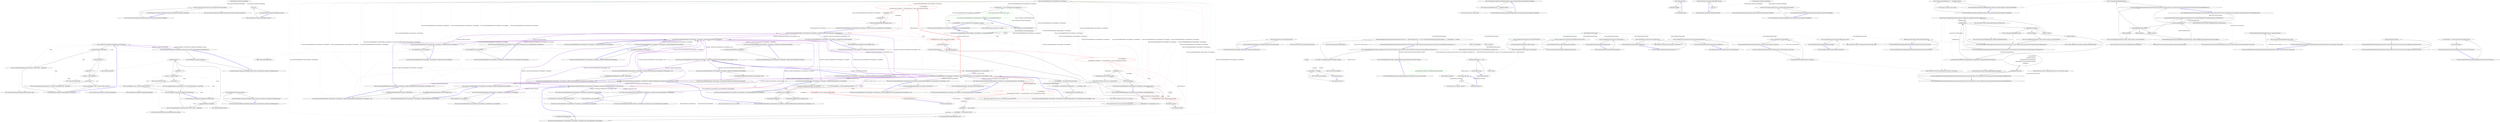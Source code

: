 digraph  {
n29 [label="Nancy.Responses.Negotiation.MediaRange", span=""];
n0 [label="Entry Nancy.Responses.Negotiation.MediaRange.Matches(Nancy.Responses.Negotiation.MediaRange)", span="35-35", cluster="Nancy.Responses.Negotiation.MediaRange.Matches(Nancy.Responses.Negotiation.MediaRange)"];
n1 [label="return this.Type.Matches(other.Type) && this.Subtype.Matches(other.Subtype);", span="37-37", cluster="Nancy.Responses.Negotiation.MediaRange.Matches(Nancy.Responses.Negotiation.MediaRange)"];
n2 [label="Exit Nancy.Responses.Negotiation.MediaRange.Matches(Nancy.Responses.Negotiation.MediaRange)", span="35-35", cluster="Nancy.Responses.Negotiation.MediaRange.Matches(Nancy.Responses.Negotiation.MediaRange)"];
n3 [label="Entry Nancy.Responses.Negotiation.MediaType.Matches(Nancy.Responses.Negotiation.MediaType)", span="37-37", cluster="Nancy.Responses.Negotiation.MediaType.Matches(Nancy.Responses.Negotiation.MediaType)"];
n4 [label="Entry Nancy.Responses.Negotiation.MediaRange.FromString(string)", span="45-45", cluster="Nancy.Responses.Negotiation.MediaRange.FromString(string)"];
n5 [label="string.IsNullOrEmpty(contentType)", span="47-47", cluster="Nancy.Responses.Negotiation.MediaRange.FromString(string)"];
n6 [label="throw new ArgumentException(''inputString cannot be null or empty'', contentType);", span="49-49", cluster="Nancy.Responses.Negotiation.MediaRange.FromString(string)"];
n7 [label="contentType.Equals(''*'')", span="52-52", cluster="Nancy.Responses.Negotiation.MediaRange.FromString(string)"];
n9 [label="var parts = contentType.Split('/')", span="57-57", cluster="Nancy.Responses.Negotiation.MediaRange.FromString(string)"];
n11 [label="throw new ArgumentException(''inputString not in correct Type/SubType format'', contentType);", span="62-62", cluster="Nancy.Responses.Negotiation.MediaRange.FromString(string)"];
n14 [label="Entry string.IsNullOrEmpty(string)", span="0-0", cluster="string.IsNullOrEmpty(string)"];
n8 [label="contentType = ''*/*''", span="54-54", cluster="Nancy.Responses.Negotiation.MediaRange.FromString(string)"];
n16 [label="Entry string.Equals(string)", span="0-0", cluster="string.Equals(string)"];
n10 [label="parts.Length != 2", span="59-59", cluster="Nancy.Responses.Negotiation.MediaRange.FromString(string)"];
n17 [label="Entry string.Split(params char[])", span="0-0", cluster="string.Split(params char[])"];
n12 [label="return new MediaRange { Type = parts[0], Subtype = parts[1] };", span="66-66", cluster="Nancy.Responses.Negotiation.MediaRange.FromString(string)"];
n13 [label="Exit Nancy.Responses.Negotiation.MediaRange.FromString(string)", span="45-45", cluster="Nancy.Responses.Negotiation.MediaRange.FromString(string)"];
n15 [label="Entry System.ArgumentException.ArgumentException(string, string)", span="0-0", cluster="System.ArgumentException.ArgumentException(string, string)"];
n18 [label="Entry Nancy.Responses.Negotiation.MediaRange.MediaRange()", span="7-7", cluster="Nancy.Responses.Negotiation.MediaRange.MediaRange()"];
n19 [label="Entry Nancy.Responses.Negotiation.MediaRange.implicit operator Nancy.Responses.Negotiation.MediaRange(string)", span="69-69", cluster="Nancy.Responses.Negotiation.MediaRange.implicit operator Nancy.Responses.Negotiation.MediaRange(string)"];
n20 [label="return MediaRange.FromString(contentType);", span="71-71", cluster="Nancy.Responses.Negotiation.MediaRange.implicit operator Nancy.Responses.Negotiation.MediaRange(string)"];
n21 [label="Exit Nancy.Responses.Negotiation.MediaRange.implicit operator Nancy.Responses.Negotiation.MediaRange(string)", span="69-69", cluster="Nancy.Responses.Negotiation.MediaRange.implicit operator Nancy.Responses.Negotiation.MediaRange(string)"];
n22 [label="Entry Nancy.Responses.Negotiation.MediaRange.implicit operator string(Nancy.Responses.Negotiation.MediaRange)", span="74-74", cluster="Nancy.Responses.Negotiation.MediaRange.implicit operator string(Nancy.Responses.Negotiation.MediaRange)"];
n23 [label="return string.Concat(mediaRange.Type, ''/'', mediaRange.Subtype);", span="76-76", cluster="Nancy.Responses.Negotiation.MediaRange.implicit operator string(Nancy.Responses.Negotiation.MediaRange)"];
n24 [label="Exit Nancy.Responses.Negotiation.MediaRange.implicit operator string(Nancy.Responses.Negotiation.MediaRange)", span="74-74", cluster="Nancy.Responses.Negotiation.MediaRange.implicit operator string(Nancy.Responses.Negotiation.MediaRange)"];
n25 [label="Entry string.Concat(string, string, string)", span="0-0", cluster="string.Concat(string, string, string)"];
n26 [label="Entry Nancy.Responses.Negotiation.MediaRange.ToString()", span="79-79", cluster="Nancy.Responses.Negotiation.MediaRange.ToString()"];
n27 [label="return this;", span="81-81", cluster="Nancy.Responses.Negotiation.MediaRange.ToString()"];
n28 [label="Exit Nancy.Responses.Negotiation.MediaRange.ToString()", span="79-79", cluster="Nancy.Responses.Negotiation.MediaRange.ToString()"];
m0_0 [label="Entry Nancy.AsyncNamedPipelineBase<TAsyncDelegate, TSyncDelegate>.AsyncNamedPipelineBase()", span="13-13", cluster="Nancy.AsyncNamedPipelineBase<TAsyncDelegate, TSyncDelegate>.AsyncNamedPipelineBase()", file="AsyncNamedPipelineBase.cs"];
m0_3 [label="Entry System.Collections.Generic.List<T>.List()", span="0-0", cluster="System.Collections.Generic.List<T>.List()", color=green, community=0, file="AsyncNamedPipelineBase.cs"];
m0_2 [label="Exit Nancy.AsyncNamedPipelineBase<TAsyncDelegate, TSyncDelegate>.AsyncNamedPipelineBase()", span="13-13", cluster="Nancy.AsyncNamedPipelineBase<TAsyncDelegate, TSyncDelegate>.AsyncNamedPipelineBase()", file="AsyncNamedPipelineBase.cs"];
m0_4 [label="Entry Nancy.AsyncNamedPipelineBase<TAsyncDelegate, TSyncDelegate>.AsyncNamedPipelineBase(int)", span="18-18", cluster="Nancy.AsyncNamedPipelineBase<TAsyncDelegate, TSyncDelegate>.AsyncNamedPipelineBase(int)", color=green, community=0, file="AsyncNamedPipelineBase.cs"];
m0_1 [label="this.pipelineItems = new List<PipelineItem<TAsyncDelegate>>()", span="15-15", cluster="Nancy.AsyncNamedPipelineBase<TAsyncDelegate, TSyncDelegate>.AsyncNamedPipelineBase()", file="AsyncNamedPipelineBase.cs"];
m0_5 [label="this.pipelineItems = new List<PipelineItem<TAsyncDelegate>>(capacity)", span="20-20", cluster="Nancy.AsyncNamedPipelineBase<TAsyncDelegate, TSyncDelegate>.AsyncNamedPipelineBase(int)", file="AsyncNamedPipelineBase.cs"];
m0_18 [label="Entry Nancy.AsyncNamedPipelineBase<TAsyncDelegate, TSyncDelegate>.Wrap(Nancy.PipelineItem<TSyncDelegate>)", span="329-329", cluster="Nancy.AsyncNamedPipelineBase<TAsyncDelegate, TSyncDelegate>.Wrap(Nancy.PipelineItem<TSyncDelegate>)", file="AsyncNamedPipelineBase.cs"];
m0_109 [label="Exit Nancy.AsyncNamedPipelineBase<TAsyncDelegate, TSyncDelegate>.Wrap(Nancy.PipelineItem<TSyncDelegate>)", span="329-329", cluster="Nancy.AsyncNamedPipelineBase<TAsyncDelegate, TSyncDelegate>.Wrap(Nancy.PipelineItem<TSyncDelegate>)", file="AsyncNamedPipelineBase.cs"];
m0_105 [label="Entry System.Collections.Generic.List<T>.RemoveAt(int)", span="0-0", cluster="System.Collections.Generic.List<T>.RemoveAt(int)", file="AsyncNamedPipelineBase.cs"];
m0_42 [label="Entry Nancy.AsyncNamedPipelineBase<TAsyncDelegate, TSyncDelegate>.InsertItemAtPipelineIndex(int, TAsyncDelegate)", span="141-141", cluster="Nancy.AsyncNamedPipelineBase<TAsyncDelegate, TSyncDelegate>.InsertItemAtPipelineIndex(int, TAsyncDelegate)", file="AsyncNamedPipelineBase.cs"];
m0_43 [label="this.InsertItemAtPipelineIndex(index, (PipelineItem<TAsyncDelegate>)item)", span="143-143", cluster="Nancy.AsyncNamedPipelineBase<TAsyncDelegate, TSyncDelegate>.InsertItemAtPipelineIndex(int, TAsyncDelegate)", file="AsyncNamedPipelineBase.cs"];
m0_44 [label="Exit Nancy.AsyncNamedPipelineBase<TAsyncDelegate, TSyncDelegate>.InsertItemAtPipelineIndex(int, TAsyncDelegate)", span="141-141", cluster="Nancy.AsyncNamedPipelineBase<TAsyncDelegate, TSyncDelegate>.InsertItemAtPipelineIndex(int, TAsyncDelegate)", file="AsyncNamedPipelineBase.cs"];
m0_15 [label="Entry Nancy.AsyncNamedPipelineBase<TAsyncDelegate, TSyncDelegate>.AddItemToStartOfPipeline(TSyncDelegate)", span="52-52", cluster="Nancy.AsyncNamedPipelineBase<TAsyncDelegate, TSyncDelegate>.AddItemToStartOfPipeline(TSyncDelegate)", file="AsyncNamedPipelineBase.cs"];
m0_16 [label="this.AddItemToStartOfPipeline(this.Wrap(item))", span="54-54", cluster="Nancy.AsyncNamedPipelineBase<TAsyncDelegate, TSyncDelegate>.AddItemToStartOfPipeline(TSyncDelegate)", file="AsyncNamedPipelineBase.cs"];
m0_17 [label="Exit Nancy.AsyncNamedPipelineBase<TAsyncDelegate, TSyncDelegate>.AddItemToStartOfPipeline(TSyncDelegate)", span="52-52", cluster="Nancy.AsyncNamedPipelineBase<TAsyncDelegate, TSyncDelegate>.AddItemToStartOfPipeline(TSyncDelegate)", file="AsyncNamedPipelineBase.cs"];
m0_28 [label="Entry Nancy.AsyncNamedPipelineBase<TAsyncDelegate, TSyncDelegate>.AddItemToEndOfPipeline(Nancy.PipelineItem<TAsyncDelegate>, bool)", span="109-109", cluster="Nancy.AsyncNamedPipelineBase<TAsyncDelegate, TSyncDelegate>.AddItemToEndOfPipeline(Nancy.PipelineItem<TAsyncDelegate>, bool)", file="AsyncNamedPipelineBase.cs"];
m0_32 [label="var existingIndex = this.RemoveByName(item.Name)", span="111-111", cluster="Nancy.AsyncNamedPipelineBase<TAsyncDelegate, TSyncDelegate>.AddItemToEndOfPipeline(Nancy.PipelineItem<TAsyncDelegate>, bool)", file="AsyncNamedPipelineBase.cs"];
m0_33 [label="replaceInPlace && existingIndex != -1", span="113-113", cluster="Nancy.AsyncNamedPipelineBase<TAsyncDelegate, TSyncDelegate>.AddItemToEndOfPipeline(Nancy.PipelineItem<TAsyncDelegate>, bool)", file="AsyncNamedPipelineBase.cs"];
m0_34 [label="this.InsertItemAtPipelineIndex(existingIndex, item)", span="115-115", cluster="Nancy.AsyncNamedPipelineBase<TAsyncDelegate, TSyncDelegate>.AddItemToEndOfPipeline(Nancy.PipelineItem<TAsyncDelegate>, bool)", file="AsyncNamedPipelineBase.cs"];
m0_35 [label="this.pipelineItems.Add(item)", span="119-119", cluster="Nancy.AsyncNamedPipelineBase<TAsyncDelegate, TSyncDelegate>.AddItemToEndOfPipeline(Nancy.PipelineItem<TAsyncDelegate>, bool)", file="AsyncNamedPipelineBase.cs"];
m0_36 [label="Exit Nancy.AsyncNamedPipelineBase<TAsyncDelegate, TSyncDelegate>.AddItemToEndOfPipeline(Nancy.PipelineItem<TAsyncDelegate>, bool)", span="109-109", cluster="Nancy.AsyncNamedPipelineBase<TAsyncDelegate, TSyncDelegate>.AddItemToEndOfPipeline(Nancy.PipelineItem<TAsyncDelegate>, bool)", file="AsyncNamedPipelineBase.cs"];
m0_59 [label="Entry Nancy.AsyncNamedPipelineBase<TAsyncDelegate, TSyncDelegate>.InsertBefore(string, Nancy.PipelineItem<TAsyncDelegate>)", span="216-216", cluster="Nancy.AsyncNamedPipelineBase<TAsyncDelegate, TSyncDelegate>.InsertBefore(string, Nancy.PipelineItem<TAsyncDelegate>)", file="AsyncNamedPipelineBase.cs"];
m0_63 [label="var existingIndex =\r\n                this.pipelineItems.FindIndex(i => String.Equals(name, i.Name, StringComparison.Ordinal))", span="218-219", cluster="Nancy.AsyncNamedPipelineBase<TAsyncDelegate, TSyncDelegate>.InsertBefore(string, Nancy.PipelineItem<TAsyncDelegate>)", color=red, community=0, file="AsyncNamedPipelineBase.cs"];
m0_66 [label="this.InsertItemAtPipelineIndex(existingIndex, item)", span="226-226", cluster="Nancy.AsyncNamedPipelineBase<TAsyncDelegate, TSyncDelegate>.InsertBefore(string, Nancy.PipelineItem<TAsyncDelegate>)", file="AsyncNamedPipelineBase.cs"];
m0_64 [label="existingIndex == -1", span="221-221", cluster="Nancy.AsyncNamedPipelineBase<TAsyncDelegate, TSyncDelegate>.InsertBefore(string, Nancy.PipelineItem<TAsyncDelegate>)", file="AsyncNamedPipelineBase.cs"];
m0_65 [label="existingIndex = 0", span="223-223", cluster="Nancy.AsyncNamedPipelineBase<TAsyncDelegate, TSyncDelegate>.InsertBefore(string, Nancy.PipelineItem<TAsyncDelegate>)", file="AsyncNamedPipelineBase.cs"];
m0_67 [label="Exit Nancy.AsyncNamedPipelineBase<TAsyncDelegate, TSyncDelegate>.InsertBefore(string, Nancy.PipelineItem<TAsyncDelegate>)", span="216-216", cluster="Nancy.AsyncNamedPipelineBase<TAsyncDelegate, TSyncDelegate>.InsertBefore(string, Nancy.PipelineItem<TAsyncDelegate>)", file="AsyncNamedPipelineBase.cs"];
m0_79 [label="Entry Nancy.AsyncNamedPipelineBase<TAsyncDelegate, TSyncDelegate>.InsertAfter(string, Nancy.PipelineItem<TAsyncDelegate>)", span="268-268", cluster="Nancy.AsyncNamedPipelineBase<TAsyncDelegate, TSyncDelegate>.InsertAfter(string, Nancy.PipelineItem<TAsyncDelegate>)", file="AsyncNamedPipelineBase.cs"];
m0_83 [label="var existingIndex =\r\n                this.pipelineItems.FindIndex(i => String.Equals(name, i.Name, StringComparison.Ordinal))", span="270-271", cluster="Nancy.AsyncNamedPipelineBase<TAsyncDelegate, TSyncDelegate>.InsertAfter(string, Nancy.PipelineItem<TAsyncDelegate>)", color=red, community=0, file="AsyncNamedPipelineBase.cs"];
m0_88 [label="this.AddItemToEndOfPipeline(item)", span="282-282", cluster="Nancy.AsyncNamedPipelineBase<TAsyncDelegate, TSyncDelegate>.InsertAfter(string, Nancy.PipelineItem<TAsyncDelegate>)", file="AsyncNamedPipelineBase.cs"];
m0_89 [label="this.InsertItemAtPipelineIndex(existingIndex, item)", span="286-286", cluster="Nancy.AsyncNamedPipelineBase<TAsyncDelegate, TSyncDelegate>.InsertAfter(string, Nancy.PipelineItem<TAsyncDelegate>)", file="AsyncNamedPipelineBase.cs"];
m0_84 [label="existingIndex == -1", span="273-273", cluster="Nancy.AsyncNamedPipelineBase<TAsyncDelegate, TSyncDelegate>.InsertAfter(string, Nancy.PipelineItem<TAsyncDelegate>)", file="AsyncNamedPipelineBase.cs"];
m0_86 [label="existingIndex++", span="278-278", cluster="Nancy.AsyncNamedPipelineBase<TAsyncDelegate, TSyncDelegate>.InsertAfter(string, Nancy.PipelineItem<TAsyncDelegate>)", file="AsyncNamedPipelineBase.cs"];
m0_85 [label="existingIndex = this.pipelineItems.Count", span="275-275", cluster="Nancy.AsyncNamedPipelineBase<TAsyncDelegate, TSyncDelegate>.InsertAfter(string, Nancy.PipelineItem<TAsyncDelegate>)", file="AsyncNamedPipelineBase.cs"];
m0_87 [label="existingIndex > this.pipelineItems.Count", span="280-280", cluster="Nancy.AsyncNamedPipelineBase<TAsyncDelegate, TSyncDelegate>.InsertAfter(string, Nancy.PipelineItem<TAsyncDelegate>)", file="AsyncNamedPipelineBase.cs"];
m0_90 [label="Exit Nancy.AsyncNamedPipelineBase<TAsyncDelegate, TSyncDelegate>.InsertAfter(string, Nancy.PipelineItem<TAsyncDelegate>)", span="268-268", cluster="Nancy.AsyncNamedPipelineBase<TAsyncDelegate, TSyncDelegate>.InsertAfter(string, Nancy.PipelineItem<TAsyncDelegate>)", file="AsyncNamedPipelineBase.cs"];
m0_25 [label="Entry Nancy.AsyncNamedPipelineBase<TAsyncDelegate, TSyncDelegate>.AddItemToEndOfPipeline(TAsyncDelegate)", span="87-87", cluster="Nancy.AsyncNamedPipelineBase<TAsyncDelegate, TSyncDelegate>.AddItemToEndOfPipeline(TAsyncDelegate)", file="AsyncNamedPipelineBase.cs"];
m0_26 [label="this.AddItemToEndOfPipeline((PipelineItem<TAsyncDelegate>)item)", span="89-89", cluster="Nancy.AsyncNamedPipelineBase<TAsyncDelegate, TSyncDelegate>.AddItemToEndOfPipeline(TAsyncDelegate)", file="AsyncNamedPipelineBase.cs"];
m0_27 [label="Exit Nancy.AsyncNamedPipelineBase<TAsyncDelegate, TSyncDelegate>.AddItemToEndOfPipeline(TAsyncDelegate)", span="87-87", cluster="Nancy.AsyncNamedPipelineBase<TAsyncDelegate, TSyncDelegate>.AddItemToEndOfPipeline(TAsyncDelegate)", file="AsyncNamedPipelineBase.cs"];
m0_80 [label="Entry Nancy.AsyncNamedPipelineBase<TAsyncDelegate, TSyncDelegate>.InsertAfter(string, TSyncDelegate)", span="257-257", cluster="Nancy.AsyncNamedPipelineBase<TAsyncDelegate, TSyncDelegate>.InsertAfter(string, TSyncDelegate)", file="AsyncNamedPipelineBase.cs"];
m0_81 [label="this.InsertAfter(name, this.Wrap(item))", span="259-259", cluster="Nancy.AsyncNamedPipelineBase<TAsyncDelegate, TSyncDelegate>.InsertAfter(string, TSyncDelegate)", file="AsyncNamedPipelineBase.cs"];
m0_82 [label="Exit Nancy.AsyncNamedPipelineBase<TAsyncDelegate, TSyncDelegate>.InsertAfter(string, TSyncDelegate)", span="257-257", cluster="Nancy.AsyncNamedPipelineBase<TAsyncDelegate, TSyncDelegate>.InsertAfter(string, TSyncDelegate)", file="AsyncNamedPipelineBase.cs"];
m0_45 [label="Entry Nancy.AsyncNamedPipelineBase<TAsyncDelegate, TSyncDelegate>.InsertItemAtPipelineIndex(int, TSyncDelegate)", span="151-151", cluster="Nancy.AsyncNamedPipelineBase<TAsyncDelegate, TSyncDelegate>.InsertItemAtPipelineIndex(int, TSyncDelegate)", file="AsyncNamedPipelineBase.cs"];
m0_46 [label="this.InsertItemAtPipelineIndex(index, this.Wrap(item))", span="153-153", cluster="Nancy.AsyncNamedPipelineBase<TAsyncDelegate, TSyncDelegate>.InsertItemAtPipelineIndex(int, TSyncDelegate)", file="AsyncNamedPipelineBase.cs"];
m0_47 [label="Exit Nancy.AsyncNamedPipelineBase<TAsyncDelegate, TSyncDelegate>.InsertItemAtPipelineIndex(int, TSyncDelegate)", span="151-151", cluster="Nancy.AsyncNamedPipelineBase<TAsyncDelegate, TSyncDelegate>.InsertItemAtPipelineIndex(int, TSyncDelegate)", file="AsyncNamedPipelineBase.cs"];
m0_52 [label="Entry System.Collections.Generic.List<T>.Insert(int, T)", span="0-0", cluster="System.Collections.Generic.List<T>.Insert(int, T)", file="AsyncNamedPipelineBase.cs"];
m0_94 [label="Entry Nancy.AsyncNamedPipelineBase<TAsyncDelegate, TSyncDelegate>.InsertAfter(string, Nancy.PipelineItem<TSyncDelegate>)", span="296-296", cluster="Nancy.AsyncNamedPipelineBase<TAsyncDelegate, TSyncDelegate>.InsertAfter(string, Nancy.PipelineItem<TSyncDelegate>)", file="AsyncNamedPipelineBase.cs"];
m0_95 [label="this.InsertAfter(name, this.Wrap(item))", span="298-298", cluster="Nancy.AsyncNamedPipelineBase<TAsyncDelegate, TSyncDelegate>.InsertAfter(string, Nancy.PipelineItem<TSyncDelegate>)", file="AsyncNamedPipelineBase.cs"];
m0_96 [label="Exit Nancy.AsyncNamedPipelineBase<TAsyncDelegate, TSyncDelegate>.InsertAfter(string, Nancy.PipelineItem<TSyncDelegate>)", span="296-296", cluster="Nancy.AsyncNamedPipelineBase<TAsyncDelegate, TSyncDelegate>.InsertAfter(string, Nancy.PipelineItem<TSyncDelegate>)", file="AsyncNamedPipelineBase.cs"];
m0_6 [label="Nancy.ViewEngines.ViewNotFoundException", span="", cluster="Nancy.AsyncNamedPipelineBase<TAsyncDelegate, TSyncDelegate>.AsyncNamedPipelineBase(int)", file="AsyncNamedPipelineBase.cs"];
m0_11 [label="Entry Nancy.AsyncNamedPipelineBase<TAsyncDelegate, TSyncDelegate>.AddItemToStartOfPipeline(TAsyncDelegate)", span="43-43", cluster="Nancy.AsyncNamedPipelineBase<TAsyncDelegate, TSyncDelegate>.AddItemToStartOfPipeline(TAsyncDelegate)", file="AsyncNamedPipelineBase.cs"];
m0_12 [label="this.AddItemToStartOfPipeline((PipelineItem<TAsyncDelegate>)item)", span="45-45", cluster="Nancy.AsyncNamedPipelineBase<TAsyncDelegate, TSyncDelegate>.AddItemToStartOfPipeline(TAsyncDelegate)", file="AsyncNamedPipelineBase.cs"];
m0_13 [label="Exit Nancy.AsyncNamedPipelineBase<TAsyncDelegate, TSyncDelegate>.AddItemToStartOfPipeline(TAsyncDelegate)", span="43-43", cluster="Nancy.AsyncNamedPipelineBase<TAsyncDelegate, TSyncDelegate>.AddItemToStartOfPipeline(TAsyncDelegate)", file="AsyncNamedPipelineBase.cs"];
m0_76 [label="Entry Nancy.AsyncNamedPipelineBase<TAsyncDelegate, TSyncDelegate>.InsertAfter(string, TAsyncDelegate)", span="246-246", cluster="Nancy.AsyncNamedPipelineBase<TAsyncDelegate, TSyncDelegate>.InsertAfter(string, TAsyncDelegate)", file="AsyncNamedPipelineBase.cs"];
m0_77 [label="this.InsertAfter(name, (PipelineItem<TAsyncDelegate>)item)", span="248-248", cluster="Nancy.AsyncNamedPipelineBase<TAsyncDelegate, TSyncDelegate>.InsertAfter(string, TAsyncDelegate)", file="AsyncNamedPipelineBase.cs"];
m0_78 [label="Exit Nancy.AsyncNamedPipelineBase<TAsyncDelegate, TSyncDelegate>.InsertAfter(string, TAsyncDelegate)", span="246-246", cluster="Nancy.AsyncNamedPipelineBase<TAsyncDelegate, TSyncDelegate>.InsertAfter(string, TAsyncDelegate)", file="AsyncNamedPipelineBase.cs"];
m0_53 [label="Entry Nancy.AsyncNamedPipelineBase<TAsyncDelegate, TSyncDelegate>.InsertItemAtPipelineIndex(int, Nancy.PipelineItem<TSyncDelegate>, bool)", span="183-183", cluster="Nancy.AsyncNamedPipelineBase<TAsyncDelegate, TSyncDelegate>.InsertItemAtPipelineIndex(int, Nancy.PipelineItem<TSyncDelegate>, bool)", file="AsyncNamedPipelineBase.cs"];
m0_54 [label="this.InsertItemAtPipelineIndex(index, this.Wrap(item), replaceInPlace)", span="185-185", cluster="Nancy.AsyncNamedPipelineBase<TAsyncDelegate, TSyncDelegate>.InsertItemAtPipelineIndex(int, Nancy.PipelineItem<TSyncDelegate>, bool)", file="AsyncNamedPipelineBase.cs"];
m0_55 [label="Exit Nancy.AsyncNamedPipelineBase<TAsyncDelegate, TSyncDelegate>.InsertItemAtPipelineIndex(int, Nancy.PipelineItem<TSyncDelegate>, bool)", span="183-183", cluster="Nancy.AsyncNamedPipelineBase<TAsyncDelegate, TSyncDelegate>.InsertItemAtPipelineIndex(int, Nancy.PipelineItem<TSyncDelegate>, bool)", file="AsyncNamedPipelineBase.cs"];
m0_37 [label="Entry Nancy.AsyncNamedPipelineBase<TAsyncDelegate, TSyncDelegate>.RemoveByName(string)", span="306-306", cluster="Nancy.AsyncNamedPipelineBase<TAsyncDelegate, TSyncDelegate>.RemoveByName(string)", file="AsyncNamedPipelineBase.cs"];
m0_97 [label="string.IsNullOrEmpty(name)", span="308-308", cluster="Nancy.AsyncNamedPipelineBase<TAsyncDelegate, TSyncDelegate>.RemoveByName(string)", file="AsyncNamedPipelineBase.cs"];
m0_99 [label="var existingIndex =\r\n                this.pipelineItems.FindIndex(i => String.Equals(name, i.Name, StringComparison.Ordinal))", span="313-314", cluster="Nancy.AsyncNamedPipelineBase<TAsyncDelegate, TSyncDelegate>.RemoveByName(string)", color=red, community=0, file="AsyncNamedPipelineBase.cs"];
m0_98 [label="return -1;", span="310-310", cluster="Nancy.AsyncNamedPipelineBase<TAsyncDelegate, TSyncDelegate>.RemoveByName(string)", file="AsyncNamedPipelineBase.cs"];
m0_100 [label="existingIndex != -1", span="316-316", cluster="Nancy.AsyncNamedPipelineBase<TAsyncDelegate, TSyncDelegate>.RemoveByName(string)", file="AsyncNamedPipelineBase.cs"];
m0_101 [label="this.pipelineItems.RemoveAt(existingIndex)", span="318-318", cluster="Nancy.AsyncNamedPipelineBase<TAsyncDelegate, TSyncDelegate>.RemoveByName(string)", file="AsyncNamedPipelineBase.cs"];
m0_102 [label="return existingIndex;", span="321-321", cluster="Nancy.AsyncNamedPipelineBase<TAsyncDelegate, TSyncDelegate>.RemoveByName(string)", file="AsyncNamedPipelineBase.cs"];
m0_103 [label="Exit Nancy.AsyncNamedPipelineBase<TAsyncDelegate, TSyncDelegate>.RemoveByName(string)", span="306-306", cluster="Nancy.AsyncNamedPipelineBase<TAsyncDelegate, TSyncDelegate>.RemoveByName(string)", file="AsyncNamedPipelineBase.cs"];
m0_22 [label="Entry Nancy.AsyncNamedPipelineBase<TAsyncDelegate, TSyncDelegate>.AddItemToStartOfPipeline(Nancy.PipelineItem<TSyncDelegate>, bool)", span="78-78", cluster="Nancy.AsyncNamedPipelineBase<TAsyncDelegate, TSyncDelegate>.AddItemToStartOfPipeline(Nancy.PipelineItem<TSyncDelegate>, bool)", file="AsyncNamedPipelineBase.cs"];
m0_23 [label="this.AddItemToStartOfPipeline(this.Wrap(item), replaceInPlace)", span="80-80", cluster="Nancy.AsyncNamedPipelineBase<TAsyncDelegate, TSyncDelegate>.AddItemToStartOfPipeline(Nancy.PipelineItem<TSyncDelegate>, bool)", file="AsyncNamedPipelineBase.cs"];
m0_24 [label="Exit Nancy.AsyncNamedPipelineBase<TAsyncDelegate, TSyncDelegate>.AddItemToStartOfPipeline(Nancy.PipelineItem<TSyncDelegate>, bool)", span="78-78", cluster="Nancy.AsyncNamedPipelineBase<TAsyncDelegate, TSyncDelegate>.AddItemToStartOfPipeline(Nancy.PipelineItem<TSyncDelegate>, bool)", file="AsyncNamedPipelineBase.cs"];
m0_39 [label="Entry Nancy.AsyncNamedPipelineBase<TAsyncDelegate, TSyncDelegate>.AddItemToEndOfPipeline(Nancy.PipelineItem<TSyncDelegate>, bool)", span="131-131", cluster="Nancy.AsyncNamedPipelineBase<TAsyncDelegate, TSyncDelegate>.AddItemToEndOfPipeline(Nancy.PipelineItem<TSyncDelegate>, bool)", file="AsyncNamedPipelineBase.cs"];
m0_40 [label="this.AddItemToEndOfPipeline(this.Wrap(item), replaceInPlace)", span="133-133", cluster="Nancy.AsyncNamedPipelineBase<TAsyncDelegate, TSyncDelegate>.AddItemToEndOfPipeline(Nancy.PipelineItem<TSyncDelegate>, bool)", file="AsyncNamedPipelineBase.cs"];
m0_41 [label="Exit Nancy.AsyncNamedPipelineBase<TAsyncDelegate, TSyncDelegate>.AddItemToEndOfPipeline(Nancy.PipelineItem<TSyncDelegate>, bool)", span="131-131", cluster="Nancy.AsyncNamedPipelineBase<TAsyncDelegate, TSyncDelegate>.AddItemToEndOfPipeline(Nancy.PipelineItem<TSyncDelegate>, bool)", file="AsyncNamedPipelineBase.cs"];
m0_68 [label="Entry System.Collections.Generic.List<T>.FindIndex(System.Predicate<T>)", span="0-0", cluster="System.Collections.Generic.List<T>.FindIndex(System.Predicate<T>)", file="AsyncNamedPipelineBase.cs"];
m0_14 [label="Entry Nancy.AsyncNamedPipelineBase<TAsyncDelegate, TSyncDelegate>.AddItemToStartOfPipeline(Nancy.PipelineItem<TAsyncDelegate>, bool)", span="65-65", cluster="Nancy.AsyncNamedPipelineBase<TAsyncDelegate, TSyncDelegate>.AddItemToStartOfPipeline(Nancy.PipelineItem<TAsyncDelegate>, bool)", file="AsyncNamedPipelineBase.cs"];
m0_19 [label="this.InsertItemAtPipelineIndex(0, item, replaceInPlace)", span="67-67", cluster="Nancy.AsyncNamedPipelineBase<TAsyncDelegate, TSyncDelegate>.AddItemToStartOfPipeline(Nancy.PipelineItem<TAsyncDelegate>, bool)", file="AsyncNamedPipelineBase.cs"];
m0_20 [label="Exit Nancy.AsyncNamedPipelineBase<TAsyncDelegate, TSyncDelegate>.AddItemToStartOfPipeline(Nancy.PipelineItem<TAsyncDelegate>, bool)", span="65-65", cluster="Nancy.AsyncNamedPipelineBase<TAsyncDelegate, TSyncDelegate>.AddItemToStartOfPipeline(Nancy.PipelineItem<TAsyncDelegate>, bool)", file="AsyncNamedPipelineBase.cs"];
m0_56 [label="Entry Nancy.AsyncNamedPipelineBase<TAsyncDelegate, TSyncDelegate>.InsertBefore(string, TAsyncDelegate)", span="194-194", cluster="Nancy.AsyncNamedPipelineBase<TAsyncDelegate, TSyncDelegate>.InsertBefore(string, TAsyncDelegate)", file="AsyncNamedPipelineBase.cs"];
m0_57 [label="this.InsertBefore(name, (PipelineItem<TAsyncDelegate>)item)", span="196-196", cluster="Nancy.AsyncNamedPipelineBase<TAsyncDelegate, TSyncDelegate>.InsertBefore(string, TAsyncDelegate)", file="AsyncNamedPipelineBase.cs"];
m0_58 [label="Exit Nancy.AsyncNamedPipelineBase<TAsyncDelegate, TSyncDelegate>.InsertBefore(string, TAsyncDelegate)", span="194-194", cluster="Nancy.AsyncNamedPipelineBase<TAsyncDelegate, TSyncDelegate>.InsertBefore(string, TAsyncDelegate)", file="AsyncNamedPipelineBase.cs"];
m0_106 [label="Entry lambda expression", span="314-314", cluster="lambda expression", file="AsyncNamedPipelineBase.cs"];
m0_8 [label="Entry lambda expression", span="36-36", cluster="lambda expression", file="AsyncNamedPipelineBase.cs"];
m0_9 [label="pipelineItem.Delegate", span="36-36", cluster="lambda expression", file="AsyncNamedPipelineBase.cs"];
m0_10 [label="Exit lambda expression", span="36-36", cluster="lambda expression", file="AsyncNamedPipelineBase.cs"];
m0_70 [label="String.Equals(name, i.Name, StringComparison.Ordinal)", span="219-219", cluster="lambda expression", color=red, community=0, file="AsyncNamedPipelineBase.cs"];
m0_69 [label="Entry lambda expression", span="219-219", cluster="lambda expression", file="AsyncNamedPipelineBase.cs"];
m0_71 [label="Exit lambda expression", span="219-219", cluster="lambda expression", file="AsyncNamedPipelineBase.cs"];
m0_92 [label="String.Equals(name, i.Name, StringComparison.Ordinal)", span="271-271", cluster="lambda expression", color=red, community=0, file="AsyncNamedPipelineBase.cs"];
m0_91 [label="Entry lambda expression", span="271-271", cluster="lambda expression", file="AsyncNamedPipelineBase.cs"];
m0_93 [label="Exit lambda expression", span="271-271", cluster="lambda expression", file="AsyncNamedPipelineBase.cs"];
m0_107 [label="String.Equals(name, i.Name, StringComparison.Ordinal)", span="314-314", cluster="lambda expression", color=red, community=0, file="AsyncNamedPipelineBase.cs"];
m0_108 [label="Exit lambda expression", span="314-314", cluster="lambda expression", file="AsyncNamedPipelineBase.cs"];
m0_60 [label="Entry Nancy.AsyncNamedPipelineBase<TAsyncDelegate, TSyncDelegate>.InsertBefore(string, TSyncDelegate)", span="205-205", cluster="Nancy.AsyncNamedPipelineBase<TAsyncDelegate, TSyncDelegate>.InsertBefore(string, TSyncDelegate)", file="AsyncNamedPipelineBase.cs"];
m0_61 [label="this.InsertBefore(name, this.Wrap(item))", span="207-207", cluster="Nancy.AsyncNamedPipelineBase<TAsyncDelegate, TSyncDelegate>.InsertBefore(string, TSyncDelegate)", file="AsyncNamedPipelineBase.cs"];
m0_62 [label="Exit Nancy.AsyncNamedPipelineBase<TAsyncDelegate, TSyncDelegate>.InsertBefore(string, TSyncDelegate)", span="205-205", cluster="Nancy.AsyncNamedPipelineBase<TAsyncDelegate, TSyncDelegate>.InsertBefore(string, TSyncDelegate)", file="AsyncNamedPipelineBase.cs"];
m0_72 [label="Entry string.Equals(string, string, System.StringComparison)", span="0-0", cluster="string.Equals(string, string, System.StringComparison)", file="AsyncNamedPipelineBase.cs"];
m0_21 [label="Entry Nancy.AsyncNamedPipelineBase<TAsyncDelegate, TSyncDelegate>.InsertItemAtPipelineIndex(int, Nancy.PipelineItem<TAsyncDelegate>, bool)", span="165-165", cluster="Nancy.AsyncNamedPipelineBase<TAsyncDelegate, TSyncDelegate>.InsertItemAtPipelineIndex(int, Nancy.PipelineItem<TAsyncDelegate>, bool)", file="AsyncNamedPipelineBase.cs"];
m0_48 [label="var existingIndex = this.RemoveByName(item.Name)", span="167-167", cluster="Nancy.AsyncNamedPipelineBase<TAsyncDelegate, TSyncDelegate>.InsertItemAtPipelineIndex(int, Nancy.PipelineItem<TAsyncDelegate>, bool)", file="AsyncNamedPipelineBase.cs"];
m0_49 [label="var newIndex = (replaceInPlace && existingIndex != -1) ? existingIndex : index", span="169-169", cluster="Nancy.AsyncNamedPipelineBase<TAsyncDelegate, TSyncDelegate>.InsertItemAtPipelineIndex(int, Nancy.PipelineItem<TAsyncDelegate>, bool)", file="AsyncNamedPipelineBase.cs"];
m0_50 [label="this.pipelineItems.Insert(newIndex, item)", span="171-171", cluster="Nancy.AsyncNamedPipelineBase<TAsyncDelegate, TSyncDelegate>.InsertItemAtPipelineIndex(int, Nancy.PipelineItem<TAsyncDelegate>, bool)", file="AsyncNamedPipelineBase.cs"];
m0_51 [label="Exit Nancy.AsyncNamedPipelineBase<TAsyncDelegate, TSyncDelegate>.InsertItemAtPipelineIndex(int, Nancy.PipelineItem<TAsyncDelegate>, bool)", span="165-165", cluster="Nancy.AsyncNamedPipelineBase<TAsyncDelegate, TSyncDelegate>.InsertItemAtPipelineIndex(int, Nancy.PipelineItem<TAsyncDelegate>, bool)", file="AsyncNamedPipelineBase.cs"];
m0_7 [label="Entry System.Collections.Generic.List<T>.List(int)", span="0-0", cluster="System.Collections.Generic.List<T>.List(int)", file="AsyncNamedPipelineBase.cs"];
m0_38 [label="Entry System.Collections.Generic.List<T>.Add(T)", span="0-0", cluster="System.Collections.Generic.List<T>.Add(T)", file="AsyncNamedPipelineBase.cs"];
m0_73 [label="Entry Nancy.AsyncNamedPipelineBase<TAsyncDelegate, TSyncDelegate>.InsertBefore(string, Nancy.PipelineItem<TSyncDelegate>)", span="235-235", cluster="Nancy.AsyncNamedPipelineBase<TAsyncDelegate, TSyncDelegate>.InsertBefore(string, Nancy.PipelineItem<TSyncDelegate>)", file="AsyncNamedPipelineBase.cs"];
m0_74 [label="this.InsertBefore(name, this.Wrap(item))", span="237-237", cluster="Nancy.AsyncNamedPipelineBase<TAsyncDelegate, TSyncDelegate>.InsertBefore(string, Nancy.PipelineItem<TSyncDelegate>)", file="AsyncNamedPipelineBase.cs"];
m0_75 [label="Exit Nancy.AsyncNamedPipelineBase<TAsyncDelegate, TSyncDelegate>.InsertBefore(string, Nancy.PipelineItem<TSyncDelegate>)", span="235-235", cluster="Nancy.AsyncNamedPipelineBase<TAsyncDelegate, TSyncDelegate>.InsertBefore(string, Nancy.PipelineItem<TSyncDelegate>)", file="AsyncNamedPipelineBase.cs"];
m0_29 [label="Entry Nancy.AsyncNamedPipelineBase<TAsyncDelegate, TSyncDelegate>.AddItemToEndOfPipeline(TSyncDelegate)", span="96-96", cluster="Nancy.AsyncNamedPipelineBase<TAsyncDelegate, TSyncDelegate>.AddItemToEndOfPipeline(TSyncDelegate)", file="AsyncNamedPipelineBase.cs"];
m0_30 [label="this.AddItemToEndOfPipeline(this.Wrap(item))", span="98-98", cluster="Nancy.AsyncNamedPipelineBase<TAsyncDelegate, TSyncDelegate>.AddItemToEndOfPipeline(TSyncDelegate)", file="AsyncNamedPipelineBase.cs"];
m0_31 [label="Exit Nancy.AsyncNamedPipelineBase<TAsyncDelegate, TSyncDelegate>.AddItemToEndOfPipeline(TSyncDelegate)", span="96-96", cluster="Nancy.AsyncNamedPipelineBase<TAsyncDelegate, TSyncDelegate>.AddItemToEndOfPipeline(TSyncDelegate)", file="AsyncNamedPipelineBase.cs"];
m0_110 [label="Nancy.AsyncNamedPipelineBase<TAsyncDelegate, TSyncDelegate>", span="", file="AsyncNamedPipelineBase.cs"];
m0_111 [label=string, span="", file="AsyncNamedPipelineBase.cs"];
m0_112 [label=string, span="", file="AsyncNamedPipelineBase.cs"];
m0_113 [label=string, span="", file="AsyncNamedPipelineBase.cs"];
m1_17 [label="Entry string.Split(params char[])", span="0-0", cluster="string.Split(params char[])", file="BeforePipeline.cs"];
m1_4 [label="Entry Nancy.Responses.Negotiation.MediaRange.FromString(string)", span="45-45", cluster="Nancy.Responses.Negotiation.MediaRange.FromString(string)", file="BeforePipeline.cs"];
m1_5 [label="string.IsNullOrEmpty(contentType)", span="47-47", cluster="Nancy.Responses.Negotiation.MediaRange.FromString(string)", file="BeforePipeline.cs"];
m1_6 [label="throw new ArgumentException(''inputString cannot be null or empty'', contentType);", span="49-49", cluster="Nancy.Responses.Negotiation.MediaRange.FromString(string)", file="BeforePipeline.cs"];
m1_7 [label="contentType.Equals(''*'')", span="52-52", cluster="Nancy.Responses.Negotiation.MediaRange.FromString(string)", file="BeforePipeline.cs"];
m1_9 [label="var parts = contentType.Split('/')", span="57-57", cluster="Nancy.Responses.Negotiation.MediaRange.FromString(string)", file="BeforePipeline.cs"];
m1_11 [label="throw new ArgumentException(''inputString not in correct Type/SubType format'', contentType);", span="62-62", cluster="Nancy.Responses.Negotiation.MediaRange.FromString(string)", file="BeforePipeline.cs"];
m1_8 [label="contentType = ''*/*''", span="54-54", cluster="Nancy.Responses.Negotiation.MediaRange.FromString(string)", file="BeforePipeline.cs"];
m1_10 [label="parts.Length != 2", span="59-59", cluster="Nancy.Responses.Negotiation.MediaRange.FromString(string)", file="BeforePipeline.cs"];
m1_12 [label="return new MediaRange { Type = parts[0], Subtype = parts[1] };", span="66-66", cluster="Nancy.Responses.Negotiation.MediaRange.FromString(string)", file="BeforePipeline.cs"];
m1_13 [label="Exit Nancy.Responses.Negotiation.MediaRange.FromString(string)", span="45-45", cluster="Nancy.Responses.Negotiation.MediaRange.FromString(string)", file="BeforePipeline.cs"];
m1_15 [label="Entry System.ArgumentException.ArgumentException(string, string)", span="0-0", cluster="System.ArgumentException.ArgumentException(string, string)", file="BeforePipeline.cs"];
m1_26 [label="Entry Nancy.Responses.Negotiation.MediaRange.ToString()", span="79-79", cluster="Nancy.Responses.Negotiation.MediaRange.ToString()", file="BeforePipeline.cs"];
m1_27 [label="return this;", span="81-81", cluster="Nancy.Responses.Negotiation.MediaRange.ToString()", file="BeforePipeline.cs"];
m1_28 [label="Exit Nancy.Responses.Negotiation.MediaRange.ToString()", span="79-79", cluster="Nancy.Responses.Negotiation.MediaRange.ToString()", file="BeforePipeline.cs"];
m1_14 [label="Entry string.IsNullOrEmpty(string)", span="0-0", cluster="string.IsNullOrEmpty(string)", file="BeforePipeline.cs"];
m1_25 [label="Entry string.Concat(string, string, string)", span="0-0", cluster="string.Concat(string, string, string)", file="BeforePipeline.cs"];
m1_18 [label="Entry Nancy.Responses.Negotiation.MediaRange.MediaRange()", span="7-7", cluster="Nancy.Responses.Negotiation.MediaRange.MediaRange()", file="BeforePipeline.cs"];
m1_0 [label="Entry Nancy.Responses.Negotiation.MediaRange.Matches(Nancy.Responses.Negotiation.MediaRange)", span="35-35", cluster="Nancy.Responses.Negotiation.MediaRange.Matches(Nancy.Responses.Negotiation.MediaRange)", file="BeforePipeline.cs"];
m1_1 [label="return this.Type.Matches(other.Type) && this.Subtype.Matches(other.Subtype);", span="37-37", cluster="Nancy.Responses.Negotiation.MediaRange.Matches(Nancy.Responses.Negotiation.MediaRange)", file="BeforePipeline.cs"];
m1_2 [label="Exit Nancy.Responses.Negotiation.MediaRange.Matches(Nancy.Responses.Negotiation.MediaRange)", span="35-35", cluster="Nancy.Responses.Negotiation.MediaRange.Matches(Nancy.Responses.Negotiation.MediaRange)", file="BeforePipeline.cs"];
m1_19 [label="Entry Nancy.Responses.Negotiation.MediaRange.implicit operator Nancy.Responses.Negotiation.MediaRange(string)", span="69-69", cluster="Nancy.Responses.Negotiation.MediaRange.implicit operator Nancy.Responses.Negotiation.MediaRange(string)", file="BeforePipeline.cs"];
m1_20 [label="return MediaRange.FromString(contentType);", span="71-71", cluster="Nancy.Responses.Negotiation.MediaRange.implicit operator Nancy.Responses.Negotiation.MediaRange(string)", file="BeforePipeline.cs"];
m1_21 [label="Exit Nancy.Responses.Negotiation.MediaRange.implicit operator Nancy.Responses.Negotiation.MediaRange(string)", span="69-69", cluster="Nancy.Responses.Negotiation.MediaRange.implicit operator Nancy.Responses.Negotiation.MediaRange(string)", file="BeforePipeline.cs"];
m1_3 [label="Entry Nancy.Responses.Negotiation.MediaType.Matches(Nancy.Responses.Negotiation.MediaType)", span="37-37", cluster="Nancy.Responses.Negotiation.MediaType.Matches(Nancy.Responses.Negotiation.MediaType)", file="BeforePipeline.cs"];
m1_22 [label="Entry Nancy.Responses.Negotiation.MediaRange.implicit operator string(Nancy.Responses.Negotiation.MediaRange)", span="74-74", cluster="Nancy.Responses.Negotiation.MediaRange.implicit operator string(Nancy.Responses.Negotiation.MediaRange)", file="BeforePipeline.cs"];
m1_23 [label="return string.Concat(mediaRange.Type, ''/'', mediaRange.Subtype);", span="76-76", cluster="Nancy.Responses.Negotiation.MediaRange.implicit operator string(Nancy.Responses.Negotiation.MediaRange)", file="BeforePipeline.cs"];
m1_24 [label="Exit Nancy.Responses.Negotiation.MediaRange.implicit operator string(Nancy.Responses.Negotiation.MediaRange)", span="74-74", cluster="Nancy.Responses.Negotiation.MediaRange.implicit operator string(Nancy.Responses.Negotiation.MediaRange)", file="BeforePipeline.cs"];
m1_29 [label="Nancy.Responses.Negotiation.MediaRange", span="", file="BeforePipeline.cs"];
m2_149 [label="Entry Unk.AutoRegister", span="", cluster="Unk.AutoRegister", file="DefaultNancyBootstrapper.cs"];
m2_118 [label="Entry Nancy.DefaultNancyBootstrapper.GetDiagnostics()", span="207-207", cluster="Nancy.DefaultNancyBootstrapper.GetDiagnostics()", file="DefaultNancyBootstrapper.cs"];
m2_119 [label="return this.ApplicationContainer.Resolve<IDiagnostics>();", span="209-209", cluster="Nancy.DefaultNancyBootstrapper.GetDiagnostics()", file="DefaultNancyBootstrapper.cs"];
m2_120 [label="Exit Nancy.DefaultNancyBootstrapper.GetDiagnostics()", span="207-207", cluster="Nancy.DefaultNancyBootstrapper.GetDiagnostics()", file="DefaultNancyBootstrapper.cs"];
m2_153 [label="Entry Unk.Any", span="", cluster="Unk.Any", file="DefaultNancyBootstrapper.cs"];
m2_87 [label="Entry Nancy.DefaultNancyBootstrapper.RegisterCollectionTypes(Nancy.TinyIoc.TinyIoCContainer, System.Collections.Generic.IEnumerable<Nancy.Bootstrapper.CollectionTypeRegistration>)", span="132-132", cluster="Nancy.DefaultNancyBootstrapper.RegisterCollectionTypes(Nancy.TinyIoc.TinyIoCContainer, System.Collections.Generic.IEnumerable<Nancy.Bootstrapper.CollectionTypeRegistration>)", file="DefaultNancyBootstrapper.cs"];
m2_91 [label="container.RegisterMultiple(collectionTypeRegistration.RegistrationType, collectionTypeRegistration.ImplementationTypes).AsMultiInstance()", span="139-139", cluster="Nancy.DefaultNancyBootstrapper.RegisterCollectionTypes(Nancy.TinyIoc.TinyIoCContainer, System.Collections.Generic.IEnumerable<Nancy.Bootstrapper.CollectionTypeRegistration>)", file="DefaultNancyBootstrapper.cs"];
m2_93 [label="container.RegisterMultiple(collectionTypeRegistration.RegistrationType, collectionTypeRegistration.ImplementationTypes).AsSingleton()", span="142-142", cluster="Nancy.DefaultNancyBootstrapper.RegisterCollectionTypes(Nancy.TinyIoc.TinyIoCContainer, System.Collections.Generic.IEnumerable<Nancy.Bootstrapper.CollectionTypeRegistration>)", file="DefaultNancyBootstrapper.cs"];
m2_88 [label=collectionTypeRegistrations, span="134-134", cluster="Nancy.DefaultNancyBootstrapper.RegisterCollectionTypes(Nancy.TinyIoc.TinyIoCContainer, System.Collections.Generic.IEnumerable<Nancy.Bootstrapper.CollectionTypeRegistration>)", file="DefaultNancyBootstrapper.cs"];
m2_90 [label="Lifetime.Transient", span="138-138", cluster="Nancy.DefaultNancyBootstrapper.RegisterCollectionTypes(Nancy.TinyIoc.TinyIoCContainer, System.Collections.Generic.IEnumerable<Nancy.Bootstrapper.CollectionTypeRegistration>)", file="DefaultNancyBootstrapper.cs"];
m2_92 [label="Lifetime.Singleton", span="141-141", cluster="Nancy.DefaultNancyBootstrapper.RegisterCollectionTypes(Nancy.TinyIoc.TinyIoCContainer, System.Collections.Generic.IEnumerable<Nancy.Bootstrapper.CollectionTypeRegistration>)", file="DefaultNancyBootstrapper.cs"];
m2_89 [label="collectionTypeRegistration.Lifetime", span="136-136", cluster="Nancy.DefaultNancyBootstrapper.RegisterCollectionTypes(Nancy.TinyIoc.TinyIoCContainer, System.Collections.Generic.IEnumerable<Nancy.Bootstrapper.CollectionTypeRegistration>)", file="DefaultNancyBootstrapper.cs"];
m2_96 [label="throw new ArgumentOutOfRangeException();", span="147-147", cluster="Nancy.DefaultNancyBootstrapper.RegisterCollectionTypes(Nancy.TinyIoc.TinyIoCContainer, System.Collections.Generic.IEnumerable<Nancy.Bootstrapper.CollectionTypeRegistration>)", file="DefaultNancyBootstrapper.cs"];
m2_95 [label="throw new InvalidOperationException(''Unable to directly register a per request lifetime.'');", span="145-145", cluster="Nancy.DefaultNancyBootstrapper.RegisterCollectionTypes(Nancy.TinyIoc.TinyIoCContainer, System.Collections.Generic.IEnumerable<Nancy.Bootstrapper.CollectionTypeRegistration>)", file="DefaultNancyBootstrapper.cs"];
m2_94 [label="Lifetime.PerRequest", span="144-144", cluster="Nancy.DefaultNancyBootstrapper.RegisterCollectionTypes(Nancy.TinyIoc.TinyIoCContainer, System.Collections.Generic.IEnumerable<Nancy.Bootstrapper.CollectionTypeRegistration>)", file="DefaultNancyBootstrapper.cs"];
m2_97 [label="Exit Nancy.DefaultNancyBootstrapper.RegisterCollectionTypes(Nancy.TinyIoc.TinyIoCContainer, System.Collections.Generic.IEnumerable<Nancy.Bootstrapper.CollectionTypeRegistration>)", span="132-132", cluster="Nancy.DefaultNancyBootstrapper.RegisterCollectionTypes(Nancy.TinyIoc.TinyIoCContainer, System.Collections.Generic.IEnumerable<Nancy.Bootstrapper.CollectionTypeRegistration>)", file="DefaultNancyBootstrapper.cs"];
m2_99 [label="Entry Nancy.TinyIoc.TinyIoCContainer.MultiRegisterOptions.AsMultiInstance()", span="1144-1144", cluster="Nancy.TinyIoc.TinyIoCContainer.MultiRegisterOptions.AsMultiInstance()", file="DefaultNancyBootstrapper.cs"];
m2_68 [label="Entry Nancy.DefaultNancyBootstrapper.RegisterBootstrapperTypes(Nancy.TinyIoc.TinyIoCContainer)", span="96-96", cluster="Nancy.DefaultNancyBootstrapper.RegisterBootstrapperTypes(Nancy.TinyIoc.TinyIoCContainer)", file="DefaultNancyBootstrapper.cs"];
m2_69 [label="applicationContainer.Register<INancyModuleCatalog>(this)", span="98-98", cluster="Nancy.DefaultNancyBootstrapper.RegisterBootstrapperTypes(Nancy.TinyIoc.TinyIoCContainer)", file="DefaultNancyBootstrapper.cs"];
m2_70 [label="Exit Nancy.DefaultNancyBootstrapper.RegisterBootstrapperTypes(Nancy.TinyIoc.TinyIoCContainer)", span="96-96", cluster="Nancy.DefaultNancyBootstrapper.RegisterBootstrapperTypes(Nancy.TinyIoc.TinyIoCContainer)", file="DefaultNancyBootstrapper.cs"];
m2_115 [label="Entry Nancy.DefaultNancyBootstrapper.GetEnvironmentConfigurator()", span="198-198", cluster="Nancy.DefaultNancyBootstrapper.GetEnvironmentConfigurator()", file="DefaultNancyBootstrapper.cs"];
m2_116 [label="return this.ApplicationContainer.Resolve<INancyEnvironmentConfigurator>();", span="200-200", cluster="Nancy.DefaultNancyBootstrapper.GetEnvironmentConfigurator()", file="DefaultNancyBootstrapper.cs"];
m2_117 [label="Exit Nancy.DefaultNancyBootstrapper.GetEnvironmentConfigurator()", span="198-198", cluster="Nancy.DefaultNancyBootstrapper.GetEnvironmentConfigurator()", file="DefaultNancyBootstrapper.cs"];
m2_64 [label="Entry Nancy.DefaultNancyBootstrapper.RegisterNancyEnvironment(Nancy.TinyIoc.TinyIoCContainer, Nancy.Configuration.INancyEnvironment)", span="85-85", cluster="Nancy.DefaultNancyBootstrapper.RegisterNancyEnvironment(Nancy.TinyIoc.TinyIoCContainer, Nancy.Configuration.INancyEnvironment)", file="DefaultNancyBootstrapper.cs"];
m2_65 [label="container.Register(environment)", span="87-87", cluster="Nancy.DefaultNancyBootstrapper.RegisterNancyEnvironment(Nancy.TinyIoc.TinyIoCContainer, Nancy.Configuration.INancyEnvironment)", file="DefaultNancyBootstrapper.cs"];
m2_66 [label="Exit Nancy.DefaultNancyBootstrapper.RegisterNancyEnvironment(Nancy.TinyIoc.TinyIoCContainer, Nancy.Configuration.INancyEnvironment)", span="85-85", cluster="Nancy.DefaultNancyBootstrapper.RegisterNancyEnvironment(Nancy.TinyIoc.TinyIoCContainer, Nancy.Configuration.INancyEnvironment)", file="DefaultNancyBootstrapper.cs"];
m2_98 [label="Entry Nancy.TinyIoc.TinyIoCContainer.RegisterMultiple(System.Type, System.Collections.Generic.IEnumerable<System.Type>)", span="1589-1589", cluster="Nancy.TinyIoc.TinyIoCContainer.RegisterMultiple(System.Type, System.Collections.Generic.IEnumerable<System.Type>)", file="DefaultNancyBootstrapper.cs"];
m2_114 [label="Entry Nancy.TinyIoc.TinyIoCContainer.GetChildContainer()", span="1194-1194", cluster="Nancy.TinyIoc.TinyIoCContainer.GetChildContainer()", file="DefaultNancyBootstrapper.cs"];
m2_71 [label="Entry Nancy.DefaultNancyBootstrapper.RegisterTypes(Nancy.TinyIoc.TinyIoCContainer, System.Collections.Generic.IEnumerable<Nancy.Bootstrapper.TypeRegistration>)", span="106-106", cluster="Nancy.DefaultNancyBootstrapper.RegisterTypes(Nancy.TinyIoc.TinyIoCContainer, System.Collections.Generic.IEnumerable<Nancy.Bootstrapper.TypeRegistration>)", file="DefaultNancyBootstrapper.cs"];
m2_75 [label="container.Register(typeRegistration.RegistrationType, typeRegistration.ImplementationType).AsMultiInstance()", span="113-113", cluster="Nancy.DefaultNancyBootstrapper.RegisterTypes(Nancy.TinyIoc.TinyIoCContainer, System.Collections.Generic.IEnumerable<Nancy.Bootstrapper.TypeRegistration>)", file="DefaultNancyBootstrapper.cs"];
m2_77 [label="container.Register(typeRegistration.RegistrationType, typeRegistration.ImplementationType).AsSingleton()", span="116-116", cluster="Nancy.DefaultNancyBootstrapper.RegisterTypes(Nancy.TinyIoc.TinyIoCContainer, System.Collections.Generic.IEnumerable<Nancy.Bootstrapper.TypeRegistration>)", file="DefaultNancyBootstrapper.cs"];
m2_72 [label=typeRegistrations, span="108-108", cluster="Nancy.DefaultNancyBootstrapper.RegisterTypes(Nancy.TinyIoc.TinyIoCContainer, System.Collections.Generic.IEnumerable<Nancy.Bootstrapper.TypeRegistration>)", file="DefaultNancyBootstrapper.cs"];
m2_74 [label="Lifetime.Transient", span="112-112", cluster="Nancy.DefaultNancyBootstrapper.RegisterTypes(Nancy.TinyIoc.TinyIoCContainer, System.Collections.Generic.IEnumerable<Nancy.Bootstrapper.TypeRegistration>)", file="DefaultNancyBootstrapper.cs"];
m2_76 [label="Lifetime.Singleton", span="115-115", cluster="Nancy.DefaultNancyBootstrapper.RegisterTypes(Nancy.TinyIoc.TinyIoCContainer, System.Collections.Generic.IEnumerable<Nancy.Bootstrapper.TypeRegistration>)", file="DefaultNancyBootstrapper.cs"];
m2_73 [label="typeRegistration.Lifetime", span="110-110", cluster="Nancy.DefaultNancyBootstrapper.RegisterTypes(Nancy.TinyIoc.TinyIoCContainer, System.Collections.Generic.IEnumerable<Nancy.Bootstrapper.TypeRegistration>)", file="DefaultNancyBootstrapper.cs"];
m2_80 [label="throw new ArgumentOutOfRangeException();", span="121-121", cluster="Nancy.DefaultNancyBootstrapper.RegisterTypes(Nancy.TinyIoc.TinyIoCContainer, System.Collections.Generic.IEnumerable<Nancy.Bootstrapper.TypeRegistration>)", file="DefaultNancyBootstrapper.cs"];
m2_79 [label="throw new InvalidOperationException(''Unable to directly register a per request lifetime.'');", span="119-119", cluster="Nancy.DefaultNancyBootstrapper.RegisterTypes(Nancy.TinyIoc.TinyIoCContainer, System.Collections.Generic.IEnumerable<Nancy.Bootstrapper.TypeRegistration>)", file="DefaultNancyBootstrapper.cs"];
m2_78 [label="Lifetime.PerRequest", span="118-118", cluster="Nancy.DefaultNancyBootstrapper.RegisterTypes(Nancy.TinyIoc.TinyIoCContainer, System.Collections.Generic.IEnumerable<Nancy.Bootstrapper.TypeRegistration>)", file="DefaultNancyBootstrapper.cs"];
m2_81 [label="Exit Nancy.DefaultNancyBootstrapper.RegisterTypes(Nancy.TinyIoc.TinyIoCContainer, System.Collections.Generic.IEnumerable<Nancy.Bootstrapper.TypeRegistration>)", span="106-106", cluster="Nancy.DefaultNancyBootstrapper.RegisterTypes(Nancy.TinyIoc.TinyIoCContainer, System.Collections.Generic.IEnumerable<Nancy.Bootstrapper.TypeRegistration>)", file="DefaultNancyBootstrapper.cs"];
m2_111 [label="Entry Nancy.DefaultNancyBootstrapper.CreateRequestContainer(Nancy.NancyContext)", span="189-189", cluster="Nancy.DefaultNancyBootstrapper.CreateRequestContainer(Nancy.NancyContext)", file="DefaultNancyBootstrapper.cs"];
m2_112 [label="return this.ApplicationContainer.GetChildContainer();", span="191-191", cluster="Nancy.DefaultNancyBootstrapper.CreateRequestContainer(Nancy.NancyContext)", file="DefaultNancyBootstrapper.cs"];
m2_113 [label="Exit Nancy.DefaultNancyBootstrapper.CreateRequestContainer(Nancy.NancyContext)", span="189-189", cluster="Nancy.DefaultNancyBootstrapper.CreateRequestContainer(Nancy.NancyContext)", file="DefaultNancyBootstrapper.cs"];
m2_55 [label="Entry Nancy.DefaultNancyBootstrapper.AutoRegister(Nancy.TinyIoc.TinyIoCContainer, System.Collections.Generic.IEnumerable<System.Func<System.Reflection.Assembly, bool>>)", span="280-280", cluster="Nancy.DefaultNancyBootstrapper.AutoRegister(Nancy.TinyIoc.TinyIoCContainer, System.Collections.Generic.IEnumerable<System.Func<System.Reflection.Assembly, bool>>)", file="DefaultNancyBootstrapper.cs"];
m2_144 [label="container.AutoRegister(this.AssemblyCatalog.GetAssemblies().Where(a => !ignoredAssemblies.Any(ia => ia(a))), DuplicateImplementationActions.RegisterMultiple, t => t.GetAssembly() != assembly)", span="284-284", cluster="Nancy.DefaultNancyBootstrapper.AutoRegister(Nancy.TinyIoc.TinyIoCContainer, System.Collections.Generic.IEnumerable<System.Func<System.Reflection.Assembly, bool>>)", file="DefaultNancyBootstrapper.cs"];
m2_143 [label="var assembly = typeof(NancyEngine).GetTypeInfo().Assembly", span="282-282", cluster="Nancy.DefaultNancyBootstrapper.AutoRegister(Nancy.TinyIoc.TinyIoCContainer, System.Collections.Generic.IEnumerable<System.Func<System.Reflection.Assembly, bool>>)", file="DefaultNancyBootstrapper.cs"];
m2_145 [label="Exit Nancy.DefaultNancyBootstrapper.AutoRegister(Nancy.TinyIoc.TinyIoCContainer, System.Collections.Generic.IEnumerable<System.Func<System.Reflection.Assembly, bool>>)", span="280-280", cluster="Nancy.DefaultNancyBootstrapper.AutoRegister(Nancy.TinyIoc.TinyIoCContainer, System.Collections.Generic.IEnumerable<System.Func<System.Reflection.Assembly, bool>>)", file="DefaultNancyBootstrapper.cs"];
m2_125 [label="Entry Nancy.DefaultNancyBootstrapper.RegisterAndGetRequestStartupTasks(Nancy.TinyIoc.TinyIoCContainer, System.Type[])", span="225-225", cluster="Nancy.DefaultNancyBootstrapper.RegisterAndGetRequestStartupTasks(Nancy.TinyIoc.TinyIoCContainer, System.Type[])", file="DefaultNancyBootstrapper.cs"];
m2_127 [label="return container.ResolveAll<IRequestStartup>(false);", span="229-229", cluster="Nancy.DefaultNancyBootstrapper.RegisterAndGetRequestStartupTasks(Nancy.TinyIoc.TinyIoCContainer, System.Type[])", file="DefaultNancyBootstrapper.cs"];
m2_126 [label="container.RegisterMultiple(typeof(IRequestStartup), requestStartupTypes)", span="227-227", cluster="Nancy.DefaultNancyBootstrapper.RegisterAndGetRequestStartupTasks(Nancy.TinyIoc.TinyIoCContainer, System.Type[])", file="DefaultNancyBootstrapper.cs"];
m2_128 [label="Exit Nancy.DefaultNancyBootstrapper.RegisterAndGetRequestStartupTasks(Nancy.TinyIoc.TinyIoCContainer, System.Type[])", span="225-225", cluster="Nancy.DefaultNancyBootstrapper.RegisterAndGetRequestStartupTasks(Nancy.TinyIoc.TinyIoCContainer, System.Type[])", file="DefaultNancyBootstrapper.cs"];
m2_157 [label="Entry System.Func<T, TResult>.Invoke(T)", span="0-0", cluster="System.Func<T, TResult>.Invoke(T)", file="DefaultNancyBootstrapper.cs"];
m2_139 [label="Entry Nancy.DefaultNancyBootstrapper.GetModule(Nancy.TinyIoc.TinyIoCContainer, System.Type)", span="268-268", cluster="Nancy.DefaultNancyBootstrapper.GetModule(Nancy.TinyIoc.TinyIoCContainer, System.Type)", file="DefaultNancyBootstrapper.cs"];
m2_141 [label="return container.Resolve<INancyModule>();", span="272-272", cluster="Nancy.DefaultNancyBootstrapper.GetModule(Nancy.TinyIoc.TinyIoCContainer, System.Type)", file="DefaultNancyBootstrapper.cs"];
m2_140 [label="container.Register(typeof(INancyModule), moduleType)", span="270-270", cluster="Nancy.DefaultNancyBootstrapper.GetModule(Nancy.TinyIoc.TinyIoCContainer, System.Type)", file="DefaultNancyBootstrapper.cs"];
m2_142 [label="Exit Nancy.DefaultNancyBootstrapper.GetModule(Nancy.TinyIoc.TinyIoCContainer, System.Type)", span="268-268", cluster="Nancy.DefaultNancyBootstrapper.GetModule(Nancy.TinyIoc.TinyIoCContainer, System.Type)", file="DefaultNancyBootstrapper.cs"];
m2_132 [label="Entry Nancy.DefaultNancyBootstrapper.GetEnvironment()", span="246-246", cluster="Nancy.DefaultNancyBootstrapper.GetEnvironment()", file="DefaultNancyBootstrapper.cs"];
m2_133 [label="return this.ApplicationContainer.Resolve<INancyEnvironment>();", span="248-248", cluster="Nancy.DefaultNancyBootstrapper.GetEnvironment()", file="DefaultNancyBootstrapper.cs"];
m2_134 [label="Exit Nancy.DefaultNancyBootstrapper.GetEnvironment()", span="246-246", cluster="Nancy.DefaultNancyBootstrapper.GetEnvironment()", file="DefaultNancyBootstrapper.cs"];
m2_83 [label="Entry Nancy.TinyIoc.TinyIoCContainer.RegisterOptions.AsMultiInstance()", span="1019-1019", cluster="Nancy.TinyIoc.TinyIoCContainer.RegisterOptions.AsMultiInstance()", file="DefaultNancyBootstrapper.cs"];
m2_148 [label="Entry Unk.Where", span="", cluster="Unk.Where", file="DefaultNancyBootstrapper.cs"];
m2_124 [label="Entry Nancy.TinyIoc.TinyIoCContainer.ResolveAll<ResolveType>(bool)", span="2545-2545", cluster="Nancy.TinyIoc.TinyIoCContainer.ResolveAll<ResolveType>(bool)", file="DefaultNancyBootstrapper.cs"];
m2_85 [label="Entry System.InvalidOperationException.InvalidOperationException(string)", span="0-0", cluster="System.InvalidOperationException.InvalidOperationException(string)", file="DefaultNancyBootstrapper.cs"];
m2_52 [label="Entry Nancy.DefaultNancyBootstrapper.ConfigureApplicationContainer(Nancy.TinyIoc.TinyIoCContainer)", span="57-57", cluster="Nancy.DefaultNancyBootstrapper.ConfigureApplicationContainer(Nancy.TinyIoc.TinyIoCContainer)", file="DefaultNancyBootstrapper.cs"];
m2_53 [label="this.AutoRegister(container, this.AutoRegisterIgnoredAssemblies)", span="59-59", cluster="Nancy.DefaultNancyBootstrapper.ConfigureApplicationContainer(Nancy.TinyIoc.TinyIoCContainer)", color=green, community=0, file="DefaultNancyBootstrapper.cs"];
m2_54 [label="Exit Nancy.DefaultNancyBootstrapper.ConfigureApplicationContainer(Nancy.TinyIoc.TinyIoCContainer)", span="57-57", cluster="Nancy.DefaultNancyBootstrapper.ConfigureApplicationContainer(Nancy.TinyIoc.TinyIoCContainer)", file="DefaultNancyBootstrapper.cs"];
m2_161 [label="Entry System.Type.GetAssembly()", span="42-42", cluster="System.Type.GetAssembly()", file="DefaultNancyBootstrapper.cs"];
m2_147 [label="Entry Nancy.IAssemblyCatalog.GetAssemblies()", span="14-14", cluster="Nancy.IAssemblyCatalog.GetAssemblies()", file="DefaultNancyBootstrapper.cs"];
m2_86 [label="Entry System.ArgumentOutOfRangeException.ArgumentOutOfRangeException()", span="0-0", cluster="System.ArgumentOutOfRangeException.ArgumentOutOfRangeException()", file="DefaultNancyBootstrapper.cs"];
m2_59 [label="Entry Nancy.TinyIoc.TinyIoCContainer.Resolve<ResolveType>()", span="1799-1799", cluster="Nancy.TinyIoc.TinyIoCContainer.Resolve<ResolveType>()", file="DefaultNancyBootstrapper.cs"];
m2_146 [label="Entry System.Type.GetTypeInfo()", span="0-0", cluster="System.Type.GetTypeInfo()", file="DefaultNancyBootstrapper.cs"];
m2_154 [label="Entry lambda expression", span="284-284", cluster="lambda expression", file="DefaultNancyBootstrapper.cs"];
m2_151 [label="!ignoredAssemblies.Any(ia => ia(a))", span="284-284", cluster="lambda expression", file="DefaultNancyBootstrapper.cs"];
m2_150 [label="Entry lambda expression", span="284-284", cluster="lambda expression", file="DefaultNancyBootstrapper.cs"];
m2_158 [label="Entry lambda expression", span="284-284", cluster="lambda expression", file="DefaultNancyBootstrapper.cs"];
m2_159 [label="t.GetAssembly() != assembly", span="284-284", cluster="lambda expression", file="DefaultNancyBootstrapper.cs"];
m2_152 [label="Exit lambda expression", span="284-284", cluster="lambda expression", file="DefaultNancyBootstrapper.cs"];
m2_155 [label="ia(a)", span="284-284", cluster="lambda expression", file="DefaultNancyBootstrapper.cs"];
m2_160 [label="Exit lambda expression", span="284-284", cluster="lambda expression", file="DefaultNancyBootstrapper.cs"];
m2_156 [label="Exit lambda expression", span="284-284", cluster="lambda expression", file="DefaultNancyBootstrapper.cs"];
m2_67 [label="Entry Nancy.TinyIoc.TinyIoCContainer.Register<RegisterType>(RegisterType)", span="1485-1485", cluster="Nancy.TinyIoc.TinyIoCContainer.Register<RegisterType>(RegisterType)", file="DefaultNancyBootstrapper.cs"];
m2_100 [label="Entry Nancy.TinyIoc.TinyIoCContainer.MultiRegisterOptions.AsSingleton()", span="1133-1133", cluster="Nancy.TinyIoc.TinyIoCContainer.MultiRegisterOptions.AsSingleton()", file="DefaultNancyBootstrapper.cs"];
m2_121 [label="Entry Nancy.DefaultNancyBootstrapper.GetApplicationStartupTasks()", span="216-216", cluster="Nancy.DefaultNancyBootstrapper.GetApplicationStartupTasks()", file="DefaultNancyBootstrapper.cs"];
m2_122 [label="return this.ApplicationContainer.ResolveAll<IApplicationStartup>(false);", span="218-218", cluster="Nancy.DefaultNancyBootstrapper.GetApplicationStartupTasks()", file="DefaultNancyBootstrapper.cs"];
m2_123 [label="Exit Nancy.DefaultNancyBootstrapper.GetApplicationStartupTasks()", span="216-216", cluster="Nancy.DefaultNancyBootstrapper.GetApplicationStartupTasks()", file="DefaultNancyBootstrapper.cs"];
m2_135 [label="Entry Nancy.DefaultNancyBootstrapper.GetAllModules(Nancy.TinyIoc.TinyIoCContainer)", span="256-256", cluster="Nancy.DefaultNancyBootstrapper.GetAllModules(Nancy.TinyIoc.TinyIoCContainer)", file="DefaultNancyBootstrapper.cs"];
m2_136 [label="var nancyModules = container.ResolveAll<INancyModule>(false)", span="258-258", cluster="Nancy.DefaultNancyBootstrapper.GetAllModules(Nancy.TinyIoc.TinyIoCContainer)", file="DefaultNancyBootstrapper.cs"];
m2_137 [label="return nancyModules;", span="259-259", cluster="Nancy.DefaultNancyBootstrapper.GetAllModules(Nancy.TinyIoc.TinyIoCContainer)", file="DefaultNancyBootstrapper.cs"];
m2_138 [label="Exit Nancy.DefaultNancyBootstrapper.GetAllModules(Nancy.TinyIoc.TinyIoCContainer)", span="256-256", cluster="Nancy.DefaultNancyBootstrapper.GetAllModules(Nancy.TinyIoc.TinyIoCContainer)", file="DefaultNancyBootstrapper.cs"];
m2_56 [label="Entry Nancy.DefaultNancyBootstrapper.GetEngineInternal()", span="66-66", cluster="Nancy.DefaultNancyBootstrapper.GetEngineInternal()", file="DefaultNancyBootstrapper.cs"];
m2_57 [label="return this.ApplicationContainer.Resolve<INancyEngine>();", span="68-68", cluster="Nancy.DefaultNancyBootstrapper.GetEngineInternal()", file="DefaultNancyBootstrapper.cs"];
m2_58 [label="Exit Nancy.DefaultNancyBootstrapper.GetEngineInternal()", span="66-66", cluster="Nancy.DefaultNancyBootstrapper.GetEngineInternal()", file="DefaultNancyBootstrapper.cs"];
m2_101 [label="Entry Nancy.DefaultNancyBootstrapper.RegisterRequestContainerModules(Nancy.TinyIoc.TinyIoCContainer, System.Collections.Generic.IEnumerable<Nancy.Bootstrapper.ModuleRegistration>)", span="157-157", cluster="Nancy.DefaultNancyBootstrapper.RegisterRequestContainerModules(Nancy.TinyIoc.TinyIoCContainer, System.Collections.Generic.IEnumerable<Nancy.Bootstrapper.ModuleRegistration>)", file="DefaultNancyBootstrapper.cs"];
m2_103 [label="container.Register(\r\n                    typeof(INancyModule),\r\n                    moduleRegistrationType.ModuleType,\r\n                    moduleRegistrationType.ModuleType.FullName).\r\n                    AsSingleton()", span="161-165", cluster="Nancy.DefaultNancyBootstrapper.RegisterRequestContainerModules(Nancy.TinyIoc.TinyIoCContainer, System.Collections.Generic.IEnumerable<Nancy.Bootstrapper.ModuleRegistration>)", file="DefaultNancyBootstrapper.cs"];
m2_102 [label=moduleRegistrationTypes, span="159-159", cluster="Nancy.DefaultNancyBootstrapper.RegisterRequestContainerModules(Nancy.TinyIoc.TinyIoCContainer, System.Collections.Generic.IEnumerable<Nancy.Bootstrapper.ModuleRegistration>)", file="DefaultNancyBootstrapper.cs"];
m2_104 [label="Exit Nancy.DefaultNancyBootstrapper.RegisterRequestContainerModules(Nancy.TinyIoc.TinyIoCContainer, System.Collections.Generic.IEnumerable<Nancy.Bootstrapper.ModuleRegistration>)", span="157-157", cluster="Nancy.DefaultNancyBootstrapper.RegisterRequestContainerModules(Nancy.TinyIoc.TinyIoCContainer, System.Collections.Generic.IEnumerable<Nancy.Bootstrapper.ModuleRegistration>)", file="DefaultNancyBootstrapper.cs"];
m2_129 [label="Entry Nancy.DefaultNancyBootstrapper.GetRegistrationTasks()", span="236-236", cluster="Nancy.DefaultNancyBootstrapper.GetRegistrationTasks()", file="DefaultNancyBootstrapper.cs"];
m2_130 [label="return this.ApplicationContainer.ResolveAll<IRegistrations>(false);", span="238-238", cluster="Nancy.DefaultNancyBootstrapper.GetRegistrationTasks()", file="DefaultNancyBootstrapper.cs"];
m2_131 [label="Exit Nancy.DefaultNancyBootstrapper.GetRegistrationTasks()", span="236-236", cluster="Nancy.DefaultNancyBootstrapper.GetRegistrationTasks()", file="DefaultNancyBootstrapper.cs"];
m2_82 [label="Entry Nancy.TinyIoc.TinyIoCContainer.Register(System.Type, System.Type)", span="1341-1341", cluster="Nancy.TinyIoc.TinyIoCContainer.Register(System.Type, System.Type)", file="DefaultNancyBootstrapper.cs"];
m2_105 [label="Entry Nancy.TinyIoc.TinyIoCContainer.Register(System.Type, System.Type, string)", span="1353-1353", cluster="Nancy.TinyIoc.TinyIoCContainer.Register(System.Type, System.Type, string)", file="DefaultNancyBootstrapper.cs"];
m2_84 [label="Entry Nancy.TinyIoc.TinyIoCContainer.RegisterOptions.AsSingleton()", span="1004-1004", cluster="Nancy.TinyIoc.TinyIoCContainer.RegisterOptions.AsSingleton()", file="DefaultNancyBootstrapper.cs"];
m2_162 [label="Nancy.DefaultNancyBootstrapper", span="", file="DefaultNancyBootstrapper.cs"];
m2_163 [label="System.Collections.Generic.IEnumerable<System.Func<System.Reflection.Assembly, bool>>", span="", file="DefaultNancyBootstrapper.cs"];
m2_165 [label=assembly, span="", file="DefaultNancyBootstrapper.cs"];
m2_164 [label="System.Reflection.Assembly", span="", file="DefaultNancyBootstrapper.cs"];
n29 -> n1  [key=1, style=dashed, color=darkseagreen4, label="Nancy.Responses.Negotiation.MediaRange"];
n29 -> n27  [key=1, style=dashed, color=darkseagreen4, label="Nancy.Responses.Negotiation.MediaRange"];
n0 -> n1  [key=0, style=solid];
n1 -> n2  [key=0, style=solid];
n1 -> n3  [key=2, style=dotted];
n2 -> n0  [key=0, style=bold, color=blue];
n4 -> n5  [key=0, style=solid];
n4 -> n6  [key=1, style=dashed, color=darkseagreen4, label=string];
n4 -> n7  [key=1, style=dashed, color=darkseagreen4, label=string];
n4 -> n9  [key=1, style=dashed, color=darkseagreen4, label=string];
n4 -> n11  [key=1, style=dashed, color=darkseagreen4, label=string];
n4 -> n19  [key=3, color=darkorchid, style=bold, label="Parameter variable string contentType"];
n5 -> n6  [key=0, style=solid];
n5 -> n7  [key=0, style=solid];
n5 -> n14  [key=2, style=dotted];
n6 -> n13  [key=0, style=solid];
n6 -> n15  [key=2, style=dotted];
n7 -> n8  [key=0, style=solid];
n7 -> n9  [key=0, style=solid];
n7 -> n16  [key=2, style=dotted];
n9 -> n10  [key=0, style=solid];
n9 -> n17  [key=2, style=dotted];
n9 -> n12  [key=1, style=dashed, color=darkseagreen4, label=parts];
n11 -> n13  [key=0, style=solid];
n11 -> n15  [key=2, style=dotted];
n8 -> n9  [key=0, style=solid];
n8 -> n11  [key=1, style=dashed, color=darkseagreen4, label=string];
n10 -> n11  [key=0, style=solid];
n10 -> n12  [key=0, style=solid];
n12 -> n13  [key=0, style=solid];
n12 -> n18  [key=2, style=dotted];
n13 -> n4  [key=0, style=bold, color=blue];
n19 -> n20  [key=0, style=solid];
n19 -> n4  [key=3, color=darkorchid, style=bold, label="method methodReturn Nancy.Responses.Negotiation.MediaRange op_Implicit"];
n20 -> n21  [key=0, style=solid];
n20 -> n4  [key=2, style=dotted];
n21 -> n19  [key=0, style=bold, color=blue];
n22 -> n23  [key=0, style=solid];
n23 -> n24  [key=0, style=solid];
n23 -> n25  [key=2, style=dotted];
n24 -> n22  [key=0, style=bold, color=blue];
n26 -> n27  [key=0, style=solid];
n27 -> n28  [key=0, style=solid];
n28 -> n26  [key=0, style=bold, color=blue];
m0_0 -> m0_3  [key=1, style=dashed, color=green, label="string[]"];
m0_0 -> m0_4  [key=1, style=dashed, color=green, label="string[]"];
m0_0 -> m0_1  [key=0, style=solid];
m0_0 -> m0_2  [key=1, style=dashed, color=darkseagreen4, label=string];
m0_3 -> m0_4  [key=0, style=solid, color=green];
m0_2 -> m0_3  [key=0, style=solid, color=green];
m0_2 -> m0_0  [key=0, style=bold, color=blue];
m0_4 -> m0_5  [key=0, style=solid, color=green];
m0_1 -> m0_2  [key=0, style=solid];
m0_1 -> m0_3  [key=2, style=dotted];
m0_5 -> m0_0  [key=0, style=bold, color=blue];
m0_5 -> m0_6  [key=0, style=solid];
m0_5 -> m0_7  [key=2, style=dotted];
m0_18 -> m0_109  [key=0, style=solid];
m0_18 -> m0_15  [key=3, color=darkorchid, style=bold, label="Parameter variable Nancy.PipelineItem<TSyncDelegate> syncDelegate"];
m0_18 -> m0_22  [key=3, color=darkorchid, style=bold, label="Parameter variable Nancy.PipelineItem<TSyncDelegate> syncDelegate"];
m0_18 -> m0_29  [key=3, color=darkorchid, style=bold, label="Parameter variable Nancy.PipelineItem<TSyncDelegate> syncDelegate"];
m0_18 -> m0_39  [key=3, color=darkorchid, style=bold, label="Parameter variable Nancy.PipelineItem<TSyncDelegate> syncDelegate"];
m0_18 -> m0_45  [key=3, color=darkorchid, style=bold, label="Parameter variable Nancy.PipelineItem<TSyncDelegate> syncDelegate"];
m0_18 -> m0_53  [key=3, color=darkorchid, style=bold, label="Parameter variable Nancy.PipelineItem<TSyncDelegate> syncDelegate"];
m0_18 -> m0_60  [key=3, color=darkorchid, style=bold, label="Parameter variable Nancy.PipelineItem<TSyncDelegate> syncDelegate"];
m0_18 -> m0_73  [key=3, color=darkorchid, style=bold, label="Parameter variable Nancy.PipelineItem<TSyncDelegate> syncDelegate"];
m0_18 -> m0_80  [key=3, color=darkorchid, style=bold, label="Parameter variable Nancy.PipelineItem<TSyncDelegate> syncDelegate"];
m0_18 -> m0_94  [key=3, color=darkorchid, style=bold, label="Parameter variable Nancy.PipelineItem<TSyncDelegate> syncDelegate"];
m0_109 -> m0_18  [key=0, style=bold, color=blue];
m0_42 -> m0_43  [key=0, style=solid];
m0_43 -> m0_44  [key=0, style=solid];
m0_43 -> m0_21  [key=2, style=dotted];
m0_44 -> m0_42  [key=0, style=bold, color=blue];
m0_15 -> m0_16  [key=0, style=solid];
m0_16 -> m0_17  [key=0, style=solid];
m0_16 -> m0_18  [key=2, style=dotted];
m0_16 -> m0_14  [key=2, style=dotted];
m0_17 -> m0_15  [key=0, style=bold, color=blue];
m0_28 -> m0_32  [key=0, style=solid];
m0_28 -> m0_33  [key=1, style=dashed, color=darkseagreen4, label=bool];
m0_28 -> m0_34  [key=1, style=dashed, color=darkseagreen4, label="Nancy.PipelineItem<TAsyncDelegate>"];
m0_28 -> m0_35  [key=1, style=dashed, color=darkseagreen4, label="Nancy.PipelineItem<TAsyncDelegate>"];
m0_28 -> m0_25  [key=3, color=darkorchid, style=bold, label="Parameter variable Nancy.PipelineItem<TAsyncDelegate> item"];
m0_28 -> m0_18  [key=3, color=darkorchid, style=bold, label="Parameter variable Nancy.PipelineItem<TAsyncDelegate> item"];
m0_28 -> m0_79  [key=3, color=darkorchid, style=bold, label="Parameter variable Nancy.PipelineItem<TAsyncDelegate> item"];
m0_28 -> m0_39  [key=3, color=darkorchid, style=bold, label="Parameter variable bool replaceInPlace"];
m0_32 -> m0_33  [key=0, style=solid];
m0_32 -> m0_37  [key=2, style=dotted];
m0_32 -> m0_34  [key=1, style=dashed, color=darkseagreen4, label=existingIndex];
m0_33 -> m0_34  [key=0, style=solid];
m0_33 -> m0_35  [key=0, style=solid];
m0_34 -> m0_36  [key=0, style=solid];
m0_34 -> m0_21  [key=2, style=dotted];
m0_35 -> m0_36  [key=0, style=solid];
m0_35 -> m0_38  [key=2, style=dotted];
m0_36 -> m0_28  [key=0, style=bold, color=blue];
m0_59 -> m0_63  [key=0, style=solid, color=red];
m0_59 -> m0_70  [key=1, style=dashed, color=red, label=string];
m0_59 -> m0_66  [key=1, style=dashed, color=darkseagreen4, label="Nancy.PipelineItem<TAsyncDelegate>"];
m0_59 -> m0_56  [key=3, color=darkorchid, style=bold, label="Parameter variable Nancy.PipelineItem<TAsyncDelegate> item"];
m0_59 -> m0_60  [key=3, color=darkorchid, style=bold, label="Parameter variable string name"];
m0_59 -> m0_73  [key=3, color=darkorchid, style=bold, label="Parameter variable string name"];
m0_59 -> m0_18  [key=3, color=darkorchid, style=bold, label="Parameter variable Nancy.PipelineItem<TAsyncDelegate> item"];
m0_63 -> m0_64  [key=0, style=solid, color=red];
m0_63 -> m0_68  [key=2, style=dotted, color=red];
m0_63 -> m0_69  [key=1, style=dashed, color=red, label="lambda expression"];
m0_63 -> m0_66  [key=1, style=dashed, color=red, label=existingIndex];
m0_66 -> m0_67  [key=0, style=solid];
m0_66 -> m0_21  [key=2, style=dotted];
m0_64 -> m0_65  [key=0, style=solid];
m0_64 -> m0_66  [key=0, style=solid];
m0_65 -> m0_66  [key=0, style=solid];
m0_67 -> m0_59  [key=0, style=bold, color=blue];
m0_79 -> m0_83  [key=0, style=solid, color=red];
m0_79 -> m0_92  [key=1, style=dashed, color=red, label=string];
m0_79 -> m0_88  [key=1, style=dashed, color=darkseagreen4, label="Nancy.PipelineItem<TAsyncDelegate>"];
m0_79 -> m0_89  [key=1, style=dashed, color=darkseagreen4, label="Nancy.PipelineItem<TAsyncDelegate>"];
m0_79 -> m0_76  [key=3, color=darkorchid, style=bold, label="Parameter variable Nancy.PipelineItem<TAsyncDelegate> item"];
m0_79 -> m0_80  [key=3, color=darkorchid, style=bold, label="Parameter variable string name"];
m0_79 -> m0_94  [key=3, color=darkorchid, style=bold, label="Parameter variable string name"];
m0_79 -> m0_18  [key=3, color=darkorchid, style=bold, label="Parameter variable Nancy.PipelineItem<TAsyncDelegate> item"];
m0_83 -> m0_84  [key=0, style=solid, color=red];
m0_83 -> m0_68  [key=2, style=dotted, color=red];
m0_83 -> m0_91  [key=1, style=dashed, color=red, label="lambda expression"];
m0_83 -> m0_86  [key=1, style=dashed, color=red, label=existingIndex];
m0_88 -> m0_90  [key=0, style=solid];
m0_88 -> m0_28  [key=2, style=dotted];
m0_89 -> m0_90  [key=0, style=solid];
m0_89 -> m0_21  [key=2, style=dotted];
m0_84 -> m0_85  [key=0, style=solid];
m0_84 -> m0_86  [key=0, style=solid];
m0_86 -> m0_87  [key=0, style=solid];
m0_86 -> m0_86  [key=1, style=dashed, color=darkseagreen4, label=existingIndex];
m0_86 -> m0_89  [key=1, style=dashed, color=darkseagreen4, label=existingIndex];
m0_85 -> m0_86  [key=0, style=solid];
m0_87 -> m0_88  [key=0, style=solid];
m0_87 -> m0_89  [key=0, style=solid];
m0_90 -> m0_79  [key=0, style=bold, color=blue];
m0_25 -> m0_26  [key=0, style=solid];
m0_26 -> m0_27  [key=0, style=solid];
m0_26 -> m0_28  [key=2, style=dotted];
m0_27 -> m0_25  [key=0, style=bold, color=blue];
m0_80 -> m0_81  [key=0, style=solid];
m0_81 -> m0_82  [key=0, style=solid];
m0_81 -> m0_18  [key=2, style=dotted];
m0_81 -> m0_79  [key=2, style=dotted];
m0_82 -> m0_80  [key=0, style=bold, color=blue];
m0_45 -> m0_46  [key=0, style=solid];
m0_46 -> m0_47  [key=0, style=solid];
m0_46 -> m0_18  [key=2, style=dotted];
m0_46 -> m0_21  [key=2, style=dotted];
m0_47 -> m0_45  [key=0, style=bold, color=blue];
m0_94 -> m0_95  [key=0, style=solid];
m0_95 -> m0_96  [key=0, style=solid];
m0_95 -> m0_18  [key=2, style=dotted];
m0_95 -> m0_79  [key=2, style=dotted];
m0_96 -> m0_94  [key=0, style=bold, color=blue];
m0_6 -> m0_4  [key=0, style=bold, color=blue];
m0_6 -> m0_3  [key=1, style=dashed, color=green, label="Nancy.ViewEngines.ViewNotFoundException"];
m0_6 -> m0_1  [key=1, style=dashed, color=darkseagreen4, label="Nancy.ViewEngines.ViewNotFoundException"];
m0_6 -> m0_2  [key=1, style=dashed, color=darkseagreen4, label="Nancy.ViewEngines.ViewNotFoundException"];
m0_11 -> m0_12  [key=0, style=solid];
m0_12 -> m0_13  [key=0, style=solid];
m0_12 -> m0_14  [key=2, style=dotted];
m0_13 -> m0_11  [key=0, style=bold, color=blue];
m0_76 -> m0_77  [key=0, style=solid];
m0_77 -> m0_78  [key=0, style=solid];
m0_77 -> m0_79  [key=2, style=dotted];
m0_78 -> m0_76  [key=0, style=bold, color=blue];
m0_53 -> m0_54  [key=0, style=solid];
m0_54 -> m0_55  [key=0, style=solid];
m0_54 -> m0_18  [key=2, style=dotted];
m0_54 -> m0_21  [key=2, style=dotted];
m0_55 -> m0_53  [key=0, style=bold, color=blue];
m0_37 -> m0_97  [key=0, style=solid];
m0_37 -> m0_99  [key=1, style=dashed, color=red, label=string];
m0_37 -> m0_107  [key=1, style=dashed, color=red, label=string];
m0_37 -> m0_98  [key=3, color=darkorchid, style=bold, label="method methodReturn int RemoveByName"];
m0_97 -> m0_98  [key=0, style=solid];
m0_97 -> m0_99  [key=0, style=solid, color=red];
m0_97 -> n14  [key=2, style=dotted];
m0_99 -> m0_100  [key=0, style=solid, color=red];
m0_99 -> m0_68  [key=2, style=dotted, color=red];
m0_99 -> m0_106  [key=1, style=dashed, color=red, label="lambda expression"];
m0_99 -> m0_101  [key=1, style=dashed, color=red, label=existingIndex];
m0_99 -> m0_102  [key=1, style=dashed, color=red, label=existingIndex];
m0_98 -> m0_103  [key=0, style=solid];
m0_100 -> m0_101  [key=0, style=solid];
m0_100 -> m0_102  [key=0, style=solid];
m0_101 -> m0_102  [key=0, style=solid];
m0_101 -> m0_105  [key=2, style=dotted];
m0_102 -> m0_103  [key=0, style=solid];
m0_103 -> m0_37  [key=0, style=bold, color=blue];
m0_22 -> m0_23  [key=0, style=solid];
m0_23 -> m0_24  [key=0, style=solid];
m0_23 -> m0_18  [key=2, style=dotted];
m0_23 -> m0_14  [key=2, style=dotted];
m0_24 -> m0_22  [key=0, style=bold, color=blue];
m0_39 -> m0_40  [key=0, style=solid];
m0_40 -> m0_41  [key=0, style=solid];
m0_40 -> m0_18  [key=2, style=dotted];
m0_40 -> m0_28  [key=2, style=dotted];
m0_41 -> m0_39  [key=0, style=bold, color=blue];
m0_14 -> m0_19  [key=0, style=solid];
m0_14 -> m0_11  [key=3, color=darkorchid, style=bold, label="Parameter variable Nancy.PipelineItem<TAsyncDelegate> item"];
m0_14 -> m0_18  [key=3, color=darkorchid, style=bold, label="Parameter variable Nancy.PipelineItem<TAsyncDelegate> item"];
m0_14 -> m0_22  [key=3, color=darkorchid, style=bold, label="Parameter variable bool replaceInPlace"];
m0_19 -> m0_20  [key=0, style=solid];
m0_19 -> m0_21  [key=2, style=dotted];
m0_20 -> m0_14  [key=0, style=bold, color=blue];
m0_56 -> m0_57  [key=0, style=solid];
m0_57 -> m0_58  [key=0, style=solid];
m0_57 -> m0_59  [key=2, style=dotted];
m0_58 -> m0_56  [key=0, style=bold, color=blue];
m0_106 -> m0_107  [key=0, style=solid, color=red];
m0_8 -> m0_9  [key=0, style=solid];
m0_9 -> m0_10  [key=0, style=solid];
m0_10 -> m0_8  [key=0, style=bold, color=blue];
m0_70 -> m0_71  [key=0, style=solid, color=red];
m0_70 -> m0_72  [key=2, style=dotted, color=red];
m0_69 -> m0_70  [key=0, style=solid, color=red];
m0_71 -> m0_69  [key=0, style=bold, color=blue];
m0_92 -> m0_93  [key=0, style=solid, color=red];
m0_92 -> m0_72  [key=2, style=dotted, color=red];
m0_91 -> m0_92  [key=0, style=solid, color=red];
m0_93 -> m0_91  [key=0, style=bold, color=blue];
m0_107 -> m0_108  [key=0, style=solid, color=red];
m0_107 -> m0_72  [key=2, style=dotted, color=red];
m0_108 -> m0_106  [key=0, style=bold, color=blue];
m0_60 -> m0_61  [key=0, style=solid];
m0_61 -> m0_62  [key=0, style=solid];
m0_61 -> m0_18  [key=2, style=dotted];
m0_61 -> m0_59  [key=2, style=dotted];
m0_62 -> m0_60  [key=0, style=bold, color=blue];
m0_21 -> m0_48  [key=0, style=solid];
m0_21 -> m0_49  [key=1, style=dashed, color=darkseagreen4, label=int];
m0_21 -> m0_50  [key=1, style=dashed, color=darkseagreen4, label="Nancy.PipelineItem<TAsyncDelegate>"];
m0_21 -> m0_19  [key=3, color=darkorchid, style=bold, label="Parameter variable int index"];
m0_21 -> m0_32  [key=3, color=darkorchid, style=bold, label="Parameter variable int index"];
m0_21 -> m0_42  [key=3, color=darkorchid, style=bold, label="Parameter variable Nancy.PipelineItem<TAsyncDelegate> item"];
m0_21 -> m0_45  [key=3, color=darkorchid, style=bold, label="Parameter variable int index"];
m0_21 -> m0_53  [key=3, color=darkorchid, style=bold, label="Parameter variable bool replaceInPlace"];
m0_21 -> m0_63  [key=3, color=red, style=bold, label="Parameter variable int index"];
m0_21 -> m0_83  [key=3, color=red, style=bold, label="Parameter variable int index"];
m0_21 -> m0_14  [key=3, color=darkorchid, style=bold, label="Parameter variable bool replaceInPlace"];
m0_21 -> m0_28  [key=3, color=darkorchid, style=bold, label="Parameter variable Nancy.PipelineItem<TAsyncDelegate> item"];
m0_21 -> m0_18  [key=3, color=darkorchid, style=bold, label="Parameter variable Nancy.PipelineItem<TAsyncDelegate> item"];
m0_21 -> m0_59  [key=3, color=darkorchid, style=bold, label="Parameter variable Nancy.PipelineItem<TAsyncDelegate> item"];
m0_21 -> m0_79  [key=3, color=darkorchid, style=bold, label="Parameter variable Nancy.PipelineItem<TAsyncDelegate> item"];
m0_48 -> m0_49  [key=0, style=solid];
m0_48 -> m0_37  [key=2, style=dotted];
m0_49 -> m0_50  [key=0, style=solid];
m0_50 -> m0_51  [key=0, style=solid];
m0_50 -> m0_52  [key=2, style=dotted];
m0_51 -> m0_21  [key=0, style=bold, color=blue];
m0_73 -> m0_74  [key=0, style=solid];
m0_74 -> m0_75  [key=0, style=solid];
m0_74 -> m0_18  [key=2, style=dotted];
m0_74 -> m0_59  [key=2, style=dotted];
m0_75 -> m0_73  [key=0, style=bold, color=blue];
m0_29 -> m0_30  [key=0, style=solid];
m0_30 -> m0_31  [key=0, style=solid];
m0_30 -> m0_18  [key=2, style=dotted];
m0_30 -> m0_28  [key=2, style=dotted];
m0_31 -> m0_29  [key=0, style=bold, color=blue];
m0_110 -> m0_1  [key=1, style=dashed, color=darkseagreen4, label="Nancy.AsyncNamedPipelineBase<TAsyncDelegate, TSyncDelegate>"];
m0_110 -> m0_5  [key=1, style=dashed, color=darkseagreen4, label="Nancy.AsyncNamedPipelineBase<TAsyncDelegate, TSyncDelegate>"];
m0_110 -> m0_12  [key=1, style=dashed, color=darkseagreen4, label="Nancy.AsyncNamedPipelineBase<TAsyncDelegate, TSyncDelegate>"];
m0_110 -> m0_16  [key=1, style=dashed, color=darkseagreen4, label="Nancy.AsyncNamedPipelineBase<TAsyncDelegate, TSyncDelegate>"];
m0_110 -> m0_19  [key=1, style=dashed, color=darkseagreen4, label="Nancy.AsyncNamedPipelineBase<TAsyncDelegate, TSyncDelegate>"];
m0_110 -> m0_23  [key=1, style=dashed, color=darkseagreen4, label="Nancy.AsyncNamedPipelineBase<TAsyncDelegate, TSyncDelegate>"];
m0_110 -> m0_26  [key=1, style=dashed, color=darkseagreen4, label="Nancy.AsyncNamedPipelineBase<TAsyncDelegate, TSyncDelegate>"];
m0_110 -> m0_30  [key=1, style=dashed, color=darkseagreen4, label="Nancy.AsyncNamedPipelineBase<TAsyncDelegate, TSyncDelegate>"];
m0_110 -> m0_32  [key=1, style=dashed, color=darkseagreen4, label="Nancy.AsyncNamedPipelineBase<TAsyncDelegate, TSyncDelegate>"];
m0_110 -> m0_34  [key=1, style=dashed, color=darkseagreen4, label="Nancy.AsyncNamedPipelineBase<TAsyncDelegate, TSyncDelegate>"];
m0_110 -> m0_35  [key=1, style=dashed, color=darkseagreen4, label="Nancy.AsyncNamedPipelineBase<TAsyncDelegate, TSyncDelegate>"];
m0_110 -> m0_40  [key=1, style=dashed, color=darkseagreen4, label="Nancy.AsyncNamedPipelineBase<TAsyncDelegate, TSyncDelegate>"];
m0_110 -> m0_43  [key=1, style=dashed, color=darkseagreen4, label="Nancy.AsyncNamedPipelineBase<TAsyncDelegate, TSyncDelegate>"];
m0_110 -> m0_46  [key=1, style=dashed, color=darkseagreen4, label="Nancy.AsyncNamedPipelineBase<TAsyncDelegate, TSyncDelegate>"];
m0_110 -> m0_48  [key=1, style=dashed, color=darkseagreen4, label="Nancy.AsyncNamedPipelineBase<TAsyncDelegate, TSyncDelegate>"];
m0_110 -> m0_50  [key=1, style=dashed, color=darkseagreen4, label="Nancy.AsyncNamedPipelineBase<TAsyncDelegate, TSyncDelegate>"];
m0_110 -> m0_54  [key=1, style=dashed, color=darkseagreen4, label="Nancy.AsyncNamedPipelineBase<TAsyncDelegate, TSyncDelegate>"];
m0_110 -> m0_57  [key=1, style=dashed, color=darkseagreen4, label="Nancy.AsyncNamedPipelineBase<TAsyncDelegate, TSyncDelegate>"];
m0_110 -> m0_61  [key=1, style=dashed, color=darkseagreen4, label="Nancy.AsyncNamedPipelineBase<TAsyncDelegate, TSyncDelegate>"];
m0_110 -> m0_63  [key=1, style=dashed, color=red, label="Nancy.AsyncNamedPipelineBase<TAsyncDelegate, TSyncDelegate>"];
m0_110 -> m0_66  [key=1, style=dashed, color=darkseagreen4, label="Nancy.AsyncNamedPipelineBase<TAsyncDelegate, TSyncDelegate>"];
m0_110 -> m0_74  [key=1, style=dashed, color=darkseagreen4, label="Nancy.AsyncNamedPipelineBase<TAsyncDelegate, TSyncDelegate>"];
m0_110 -> m0_77  [key=1, style=dashed, color=darkseagreen4, label="Nancy.AsyncNamedPipelineBase<TAsyncDelegate, TSyncDelegate>"];
m0_110 -> m0_81  [key=1, style=dashed, color=darkseagreen4, label="Nancy.AsyncNamedPipelineBase<TAsyncDelegate, TSyncDelegate>"];
m0_110 -> m0_83  [key=1, style=dashed, color=red, label="Nancy.AsyncNamedPipelineBase<TAsyncDelegate, TSyncDelegate>"];
m0_110 -> m0_85  [key=1, style=dashed, color=darkseagreen4, label="Nancy.AsyncNamedPipelineBase<TAsyncDelegate, TSyncDelegate>"];
m0_110 -> m0_87  [key=1, style=dashed, color=darkseagreen4, label="Nancy.AsyncNamedPipelineBase<TAsyncDelegate, TSyncDelegate>"];
m0_110 -> m0_88  [key=1, style=dashed, color=darkseagreen4, label="Nancy.AsyncNamedPipelineBase<TAsyncDelegate, TSyncDelegate>"];
m0_110 -> m0_89  [key=1, style=dashed, color=darkseagreen4, label="Nancy.AsyncNamedPipelineBase<TAsyncDelegate, TSyncDelegate>"];
m0_110 -> m0_95  [key=1, style=dashed, color=darkseagreen4, label="Nancy.AsyncNamedPipelineBase<TAsyncDelegate, TSyncDelegate>"];
m0_110 -> m0_99  [key=1, style=dashed, color=red, label="Nancy.AsyncNamedPipelineBase<TAsyncDelegate, TSyncDelegate>"];
m0_110 -> m0_101  [key=1, style=dashed, color=darkseagreen4, label="Nancy.AsyncNamedPipelineBase<TAsyncDelegate, TSyncDelegate>"];
m0_111 -> m0_70  [key=1, style=dashed, color=red, label=string];
m0_112 -> m0_92  [key=1, style=dashed, color=red, label=string];
m0_113 -> m0_107  [key=1, style=dashed, color=red, label=string];
m1_4 -> m1_5  [key=0, style=solid];
m1_4 -> m1_6  [key=1, style=dashed, color=darkseagreen4, label=string];
m1_4 -> m1_7  [key=1, style=dashed, color=darkseagreen4, label=string];
m1_4 -> m1_9  [key=1, style=dashed, color=darkseagreen4, label=string];
m1_4 -> m1_11  [key=1, style=dashed, color=darkseagreen4, label=string];
m1_5 -> m1_6  [key=0, style=solid];
m1_5 -> m1_7  [key=0, style=solid];
m1_5 -> m1_14  [key=2, style=dotted];
m1_6 -> m1_13  [key=0, style=solid];
m1_6 -> m1_15  [key=2, style=dotted];
m1_7 -> m1_8  [key=0, style=solid];
m1_7 -> m1_9  [key=0, style=solid];
m1_7 -> n16  [key=2, style=dotted];
m1_9 -> m1_10  [key=0, style=solid];
m1_9 -> m1_17  [key=2, style=dotted];
m1_9 -> m1_12  [key=1, style=dashed, color=darkseagreen4, label=parts];
m1_11 -> m1_13  [key=0, style=solid];
m1_11 -> m1_15  [key=2, style=dotted];
m1_8 -> m1_9  [key=0, style=solid];
m1_8 -> m1_11  [key=1, style=dashed, color=darkseagreen4, label=string];
m1_10 -> m1_11  [key=0, style=solid];
m1_10 -> m1_12  [key=0, style=solid];
m1_12 -> m1_13  [key=0, style=solid];
m1_12 -> m1_18  [key=2, style=dotted];
m1_13 -> m1_4  [key=0, style=bold, color=blue];
m1_26 -> m1_27  [key=0, style=solid];
m1_27 -> m1_28  [key=0, style=solid];
m1_28 -> m1_26  [key=0, style=bold, color=blue];
m1_0 -> m1_1  [key=0, style=solid];
m1_1 -> m1_2  [key=0, style=solid];
m1_1 -> m1_3  [key=2, style=dotted];
m1_2 -> m1_0  [key=0, style=bold, color=blue];
m1_19 -> m1_20  [key=0, style=solid];
m1_20 -> m1_21  [key=0, style=solid];
m1_20 -> m1_4  [key=2, style=dotted];
m1_21 -> m1_19  [key=0, style=bold, color=blue];
m1_22 -> m1_23  [key=0, style=solid];
m1_23 -> m1_24  [key=0, style=solid];
m1_23 -> m1_25  [key=2, style=dotted];
m1_24 -> m1_22  [key=0, style=bold, color=blue];
m1_29 -> m1_1  [key=1, style=dashed, color=darkseagreen4, label="Nancy.Responses.Negotiation.MediaRange"];
m1_29 -> m1_27  [key=1, style=dashed, color=darkseagreen4, label="Nancy.Responses.Negotiation.MediaRange"];
m2_118 -> m2_119  [key=0, style=solid];
m2_119 -> m2_120  [key=0, style=solid];
m2_119 -> m2_59  [key=2, style=dotted];
m2_120 -> m2_118  [key=0, style=bold, color=blue];
m2_87 -> m2_91  [key=1, style=dashed, color=darkseagreen4, label="Nancy.TinyIoc.TinyIoCContainer"];
m2_87 -> m2_93  [key=1, style=dashed, color=darkseagreen4, label="Nancy.TinyIoc.TinyIoCContainer"];
m2_87 -> m2_88  [key=0, style=solid];
m2_91 -> m2_98  [key=2, style=dotted];
m2_91 -> m2_88  [key=0, style=solid];
m2_91 -> m2_99  [key=2, style=dotted];
m2_93 -> m2_98  [key=2, style=dotted];
m2_93 -> m2_88  [key=0, style=solid];
m2_93 -> m2_100  [key=2, style=dotted];
m2_88 -> m2_91  [key=1, style=dashed, color=darkseagreen4, label=collectionTypeRegistration];
m2_88 -> m2_93  [key=1, style=dashed, color=darkseagreen4, label=collectionTypeRegistration];
m2_88 -> m2_89  [key=0, style=solid];
m2_88 -> m2_97  [key=0, style=solid];
m2_90 -> m2_91  [key=0, style=solid];
m2_92 -> m2_93  [key=0, style=solid];
m2_89 -> m2_90  [key=0, style=solid];
m2_89 -> m2_92  [key=0, style=solid];
m2_89 -> m2_94  [key=0, style=solid];
m2_89 -> m2_96  [key=0, style=solid];
m2_96 -> m2_97  [key=0, style=solid];
m2_96 -> m2_86  [key=2, style=dotted];
m2_95 -> m2_97  [key=0, style=solid];
m2_95 -> m2_85  [key=2, style=dotted];
m2_94 -> m2_95  [key=0, style=solid];
m2_97 -> m2_87  [key=0, style=bold, color=blue];
m2_68 -> m2_69  [key=0, style=solid];
m2_69 -> m2_70  [key=0, style=solid];
m2_69 -> m2_67  [key=2, style=dotted];
m2_70 -> m2_68  [key=0, style=bold, color=blue];
m2_115 -> m2_116  [key=0, style=solid];
m2_116 -> m2_117  [key=0, style=solid];
m2_116 -> m2_59  [key=2, style=dotted];
m2_117 -> m2_115  [key=0, style=bold, color=blue];
m2_64 -> m2_65  [key=0, style=solid];
m2_65 -> m2_67  [key=2, style=dotted];
m2_65 -> m2_66  [key=0, style=solid];
m2_66 -> m2_64  [key=0, style=bold, color=blue];
m2_71 -> m2_75  [key=1, style=dashed, color=darkseagreen4, label="Nancy.TinyIoc.TinyIoCContainer"];
m2_71 -> m2_77  [key=1, style=dashed, color=darkseagreen4, label="Nancy.TinyIoc.TinyIoCContainer"];
m2_71 -> m2_72  [key=0, style=solid];
m2_75 -> m2_82  [key=2, style=dotted];
m2_75 -> m2_72  [key=0, style=solid];
m2_75 -> m2_83  [key=2, style=dotted];
m2_77 -> m2_82  [key=2, style=dotted];
m2_77 -> m2_72  [key=0, style=solid];
m2_77 -> m2_84  [key=2, style=dotted];
m2_72 -> m2_75  [key=1, style=dashed, color=darkseagreen4, label=typeRegistration];
m2_72 -> m2_77  [key=1, style=dashed, color=darkseagreen4, label=typeRegistration];
m2_72 -> m2_73  [key=0, style=solid];
m2_72 -> m2_81  [key=0, style=solid];
m2_74 -> m2_75  [key=0, style=solid];
m2_76 -> m2_77  [key=0, style=solid];
m2_73 -> m2_74  [key=0, style=solid];
m2_73 -> m2_76  [key=0, style=solid];
m2_73 -> m2_78  [key=0, style=solid];
m2_73 -> m2_80  [key=0, style=solid];
m2_80 -> m2_81  [key=0, style=solid];
m2_80 -> m2_86  [key=2, style=dotted];
m2_79 -> m2_81  [key=0, style=solid];
m2_79 -> m2_85  [key=2, style=dotted];
m2_78 -> m2_79  [key=0, style=solid];
m2_81 -> m2_71  [key=0, style=bold, color=blue];
m2_111 -> m2_112  [key=0, style=solid];
m2_112 -> m2_113  [key=0, style=solid];
m2_112 -> m2_114  [key=2, style=dotted];
m2_113 -> m2_111  [key=0, style=bold, color=blue];
m2_55 -> m2_52  [key=3, color=darkorchid, style=bold, label="Parameter variable Nancy.TinyIoc.TinyIoCContainer container"];
m2_55 -> m2_143  [key=0, style=solid];
m2_55 -> m2_144  [key=1, style=dashed, color=darkseagreen4, label="Nancy.TinyIoc.TinyIoCContainer"];
m2_55 -> m2_151  [key=1, style=dashed, color=darkseagreen4, label="System.Collections.Generic.IEnumerable<System.Func<System.Reflection.Assembly, bool>>"];
m2_144 -> m2_145  [key=0, style=solid];
m2_144 -> m2_147  [key=2, style=dotted];
m2_144 -> m2_148  [key=2, style=dotted];
m2_144 -> m2_149  [key=2, style=dotted];
m2_144 -> m2_150  [key=1, style=dashed, color=darkseagreen4, label="lambda expression"];
m2_144 -> m2_158  [key=1, style=dashed, color=darkseagreen4, label="lambda expression"];
m2_143 -> m2_144  [key=0, style=solid];
m2_143 -> m2_146  [key=2, style=dotted];
m2_143 -> m2_159  [key=1, style=dashed, color=darkseagreen4, label=assembly];
m2_145 -> m2_55  [key=0, style=bold, color=blue];
m2_125 -> m2_127  [key=1, style=dashed, color=darkseagreen4, label="Nancy.TinyIoc.TinyIoCContainer"];
m2_125 -> m2_126  [key=0, style=solid];
m2_127 -> m2_124  [key=2, style=dotted];
m2_127 -> m2_128  [key=0, style=solid];
m2_126 -> m2_127  [key=0, style=solid];
m2_126 -> m2_98  [key=2, style=dotted];
m2_128 -> m2_125  [key=0, style=bold, color=blue];
m2_139 -> m2_141  [key=1, style=dashed, color=darkseagreen4, label="Nancy.TinyIoc.TinyIoCContainer"];
m2_139 -> m2_140  [key=0, style=solid];
m2_141 -> m2_59  [key=2, style=dotted];
m2_141 -> m2_142  [key=0, style=solid];
m2_140 -> m2_141  [key=0, style=solid];
m2_140 -> m2_82  [key=2, style=dotted];
m2_142 -> m2_139  [key=0, style=bold, color=blue];
m2_132 -> m2_133  [key=0, style=solid];
m2_133 -> m2_134  [key=0, style=solid];
m2_133 -> m2_59  [key=2, style=dotted];
m2_134 -> m2_132  [key=0, style=bold, color=blue];
m2_52 -> m2_53  [key=0, style=solid, color=green];
m2_53 -> m2_54  [key=0, style=solid, color=green];
m2_53 -> m2_55  [key=2, style=dotted, color=green];
m2_54 -> m2_52  [key=0, style=bold, color=blue];
m2_154 -> m2_155  [key=0, style=solid];
m2_151 -> m2_152  [key=0, style=solid];
m2_151 -> m2_153  [key=2, style=dotted];
m2_151 -> m2_154  [key=1, style=dashed, color=darkseagreen4, label="lambda expression"];
m2_150 -> m2_151  [key=0, style=solid];
m2_150 -> m2_155  [key=1, style=dashed, color=darkseagreen4, label="System.Reflection.Assembly"];
m2_158 -> m2_159  [key=0, style=solid];
m2_159 -> m2_160  [key=0, style=solid];
m2_159 -> m2_161  [key=2, style=dotted];
m2_152 -> m2_150  [key=0, style=bold, color=blue];
m2_155 -> m2_156  [key=0, style=solid];
m2_155 -> m2_157  [key=2, style=dotted];
m2_160 -> m2_158  [key=0, style=bold, color=blue];
m2_156 -> m2_154  [key=0, style=bold, color=blue];
m2_121 -> m2_122  [key=0, style=solid];
m2_122 -> m2_123  [key=0, style=solid];
m2_122 -> m2_124  [key=2, style=dotted];
m2_123 -> m2_121  [key=0, style=bold, color=blue];
m2_135 -> m2_136  [key=0, style=solid];
m2_136 -> m2_124  [key=2, style=dotted];
m2_136 -> m2_137  [key=0, style=solid];
m2_137 -> m2_138  [key=0, style=solid];
m2_138 -> m2_135  [key=0, style=bold, color=blue];
m2_56 -> m2_57  [key=0, style=solid];
m2_57 -> m2_58  [key=0, style=solid];
m2_57 -> m2_59  [key=2, style=dotted];
m2_58 -> m2_56  [key=0, style=bold, color=blue];
m2_101 -> m2_103  [key=1, style=dashed, color=darkseagreen4, label="Nancy.TinyIoc.TinyIoCContainer"];
m2_101 -> m2_102  [key=0, style=solid];
m2_103 -> m2_84  [key=2, style=dotted];
m2_103 -> m2_102  [key=0, style=solid];
m2_103 -> m2_105  [key=2, style=dotted];
m2_102 -> m2_103  [key=0, style=solid];
m2_102 -> m2_104  [key=0, style=solid];
m2_104 -> m2_101  [key=0, style=bold, color=blue];
m2_129 -> m2_130  [key=0, style=solid];
m2_130 -> m2_131  [key=0, style=solid];
m2_130 -> m2_124  [key=2, style=dotted];
m2_131 -> m2_129  [key=0, style=bold, color=blue];
m2_162 -> m2_53  [key=1, style=dashed, color=green, label="Nancy.DefaultNancyBootstrapper"];
m2_162 -> m2_57  [key=1, style=dashed, color=darkseagreen4, label="Nancy.DefaultNancyBootstrapper"];
m2_162 -> m2_69  [key=1, style=dashed, color=darkseagreen4, label="Nancy.DefaultNancyBootstrapper"];
m2_162 -> m2_112  [key=1, style=dashed, color=darkseagreen4, label="Nancy.DefaultNancyBootstrapper"];
m2_162 -> m2_116  [key=1, style=dashed, color=darkseagreen4, label="Nancy.DefaultNancyBootstrapper"];
m2_162 -> m2_119  [key=1, style=dashed, color=darkseagreen4, label="Nancy.DefaultNancyBootstrapper"];
m2_162 -> m2_122  [key=1, style=dashed, color=darkseagreen4, label="Nancy.DefaultNancyBootstrapper"];
m2_162 -> m2_130  [key=1, style=dashed, color=darkseagreen4, label="Nancy.DefaultNancyBootstrapper"];
m2_162 -> m2_133  [key=1, style=dashed, color=darkseagreen4, label="Nancy.DefaultNancyBootstrapper"];
m2_162 -> m2_144  [key=1, style=dashed, color=darkseagreen4, label="Nancy.DefaultNancyBootstrapper"];
m2_163 -> m2_151  [key=1, style=dashed, color=darkseagreen4, label="System.Collections.Generic.IEnumerable<System.Func<System.Reflection.Assembly, bool>>"];
m2_165 -> m2_159  [key=1, style=dashed, color=darkseagreen4, label=assembly];
m2_164 -> m2_155  [key=1, style=dashed, color=darkseagreen4, label="System.Reflection.Assembly"];
}
